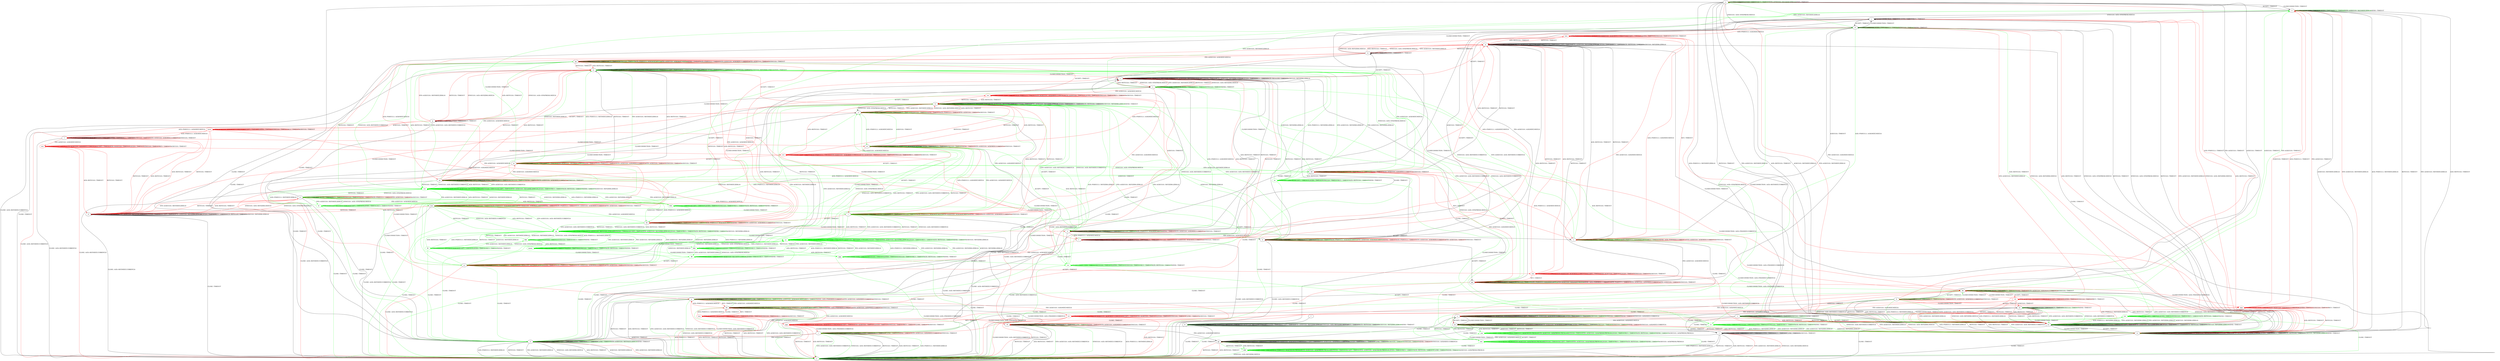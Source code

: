 digraph "" {
	graph ["Incoming time"=0.8911697864532471,
		"Outgoing time"=1.4286434650421143,
		Output="{'States': 76, 'Transitions': 1099, 'Filename': '../results/tcp_rerun/TCP_Linux_Server-TCP_FreeBSD_Server-2.dot'}",
		Reference="{'States': 58, 'Transitions': 685, 'Filename': '../subjects/tcp/TCP_Linux_Server.dot'}",
		Solver=yices,
		Updated="{'States': 56, 'Transitions': 716, 'Filename': '../subjects/tcp/TCP_FreeBSD_Server.dot'}",
		"f-measure"=0.5027247956403269,
		precision=0.47126436781609193,
		recall=0.5386861313868613
	];
	a -> a	[key=0,
		label="ACCEPT / TIMEOUT"];
	a -> a	[key=1,
		label="LISTEN / TIMEOUT"];
	a -> a	[key=2,
		label="RCV / TIMEOUT"];
	a -> a	[key=3,
		color=green,
		label="SYN+ACK(V,V,0) / RST(NEXT,ZERO,0)"];
	a -> a	[key=4,
		color=green,
		label="SEND / TIMEOUT"];
	a -> o	[key=0,
		label="CLOSECONNECTION / TIMEOUT"];
	a -> ii	[key=0,
		label="CLOSE / TIMEOUT"];
	a -> ll	[key=0,
		label="SYN(V,V,0) / ACK+SYN(FRESH,NEXT,0)"];
	a -> uu	[key=0,
		label="ACK+PSH(V,V,1) / RST(NEXT,ZERO,0)"];
	a -> uu	[key=1,
		label="RST(V,V,0) / TIMEOUT"];
	a -> uu	[key=2,
		label="FIN+ACK(V,V,0) / RST(NEXT,ZERO,0)"];
	a -> uu	[key=3,
		label="ACK+RST(V,V,0) / TIMEOUT"];
	a -> uu	[key=4,
		label="ACK(V,V,0) / RST(NEXT,ZERO,0)"];
	a -> uu	[key=5,
		color=red,
		label="SYN+ACK(V,V,0) / RST(NEXT,ZERO,0)"];
	b -> a	[key=0,
		label="FIN+ACK(V,V,0) / TIMEOUT"];
	b -> a	[key=1,
		label="ACK(V,V,0) / TIMEOUT"];
	b -> a	[key=2,
		color=red,
		label="ACK+PSH(V,V,1) / TIMEOUT"];
	b -> b	[key=0,
		label="ACCEPT / TIMEOUT"];
	b -> b	[key=1,
		label="LISTEN / TIMEOUT"];
	b -> b	[key=2,
		label="RCV / TIMEOUT"];
	b -> b	[key=3,
		color=green,
		label="SEND / TIMEOUT"];
	b -> b	[key=4,
		color=red,
		label="SYN+ACK(V,V,0) / ACK(NEXT,CURRENT,0)"];
	b -> b	[key=5,
		color=red,
		label="SYN(V,V,0) / TIMEOUT"];
	b -> i	[key=0,
		label="CLOSE / TIMEOUT"];
	b -> bb	[key=0,
		color=green,
		label="CLOSECONNECTION / TIMEOUT"];
	b -> uu	[key=0,
		label="RST(V,V,0) / TIMEOUT"];
	b -> uu	[key=1,
		label="ACK+RST(V,V,0) / TIMEOUT"];
	b -> uu	[key=2,
		color=green,
		label="ACK+PSH(V,V,1) / RST(NEXT,ZERO,0)"];
	b -> uu	[key=3,
		color=green,
		label="SYN+ACK(V,V,0) / ACK+RST(NEXT,CURRENT,0)"];
	b -> uu	[key=4,
		color=green,
		label="SYN(V,V,0) / ACK+RST(NEXT,CURRENT,0)"];
	qqq	[color=red];
	b -> qqq	[key=0,
		color=red,
		label="CLOSECONNECTION / TIMEOUT"];
	c -> c	[key=0,
		label="CLOSECONNECTION / TIMEOUT"];
	c -> c	[key=1,
		label="ACK+PSH(V,V,1) / RST(ZERO,ZERO,0)"];
	c -> c	[key=2,
		label="SYN+ACK(V,V,0) / RST(ZERO,ZERO,0)"];
	c -> c	[key=3,
		label="RST(V,V,0) / TIMEOUT"];
	c -> c	[key=4,
		label="FIN+ACK(V,V,0) / RST(ZERO,ZERO,0)"];
	c -> c	[key=5,
		label="LISTEN / TIMEOUT"];
	c -> c	[key=6,
		label="RCV / TIMEOUT"];
	c -> c	[key=7,
		label="ACK+RST(V,V,0) / TIMEOUT"];
	c -> c	[key=8,
		label="ACK(V,V,0) / RST(ZERO,ZERO,0)"];
	c -> q	[key=0,
		color=red,
		label="ACCEPT / TIMEOUT"];
	c -> x	[key=0,
		color=red,
		label="SYN(V,V,0) / ACK+SYN(FRESH,NEXT,0)"];
	c -> y	[key=0,
		label="CLOSE / TIMEOUT"];
	d -> d	[key=0,
		label="ACK+PSH(V,V,1) / RST(ZERO,ZERO,0)"];
	d -> d	[key=1,
		label="SYN+ACK(V,V,0) / RST(ZERO,ZERO,0)"];
	d -> d	[key=2,
		label="RST(V,V,0) / TIMEOUT"];
	d -> d	[key=3,
		label="ACCEPT / TIMEOUT"];
	d -> d	[key=4,
		label="FIN+ACK(V,V,0) / RST(ZERO,ZERO,0)"];
	d -> d	[key=5,
		label="LISTEN / TIMEOUT"];
	d -> d	[key=6,
		label="RCV / TIMEOUT"];
	d -> d	[key=7,
		label="ACK+RST(V,V,0) / TIMEOUT"];
	d -> d	[key=8,
		label="ACK(V,V,0) / RST(ZERO,ZERO,0)"];
	d -> h	[key=0,
		color=red,
		label="CLOSECONNECTION / TIMEOUT"];
	d -> y	[key=0,
		label="CLOSE / TIMEOUT"];
	d -> rr	[key=0,
		color=red,
		label="SYN(V,V,0) / ACK+SYN(FRESH,NEXT,0)"];
	e -> e	[key=0,
		label="CLOSECONNECTION / TIMEOUT"];
	e -> e	[key=1,
		label="LISTEN / TIMEOUT"];
	e -> e	[key=2,
		label="RCV / TIMEOUT"];
	e -> e	[key=3,
		color=green,
		label="SYN(V,V,0) / TIMEOUT"];
	e -> e	[key=4,
		color=green,
		label="SEND / TIMEOUT"];
	e -> e	[key=5,
		color=red,
		label="ACK+PSH(V,V,1) / TIMEOUT"];
	e -> e	[key=6,
		color=red,
		label="FIN+ACK(V,V,0) / TIMEOUT"];
	e -> e	[key=7,
		color=red,
		label="ACK(V,V,0) / TIMEOUT"];
	e -> g	[key=0,
		color=red,
		label="ACCEPT / TIMEOUT"];
	e -> h	[key=0,
		label="RST(V,V,0) / TIMEOUT"];
	e -> h	[key=1,
		color=red,
		label="SYN+ACK(V,V,0) / RST(NEXT,ZERO,0)"];
	e -> h	[key=2,
		color=red,
		label="SYN(V,V,0) / ACK+RST(ZERO,NEXT,0)"];
	e -> h	[key=3,
		color=red,
		label="ACK+RST(V,V,0) / TIMEOUT"];
	e -> l	[key=0,
		color=green,
		label="FIN+ACK(V,V,0) / ACK(NEXT,NEXT,0)"];
	e -> x	[key=0,
		color=green,
		label="ACCEPT / TIMEOUT"];
	e -> ii	[key=0,
		label="CLOSE / TIMEOUT"];
	e -> jj	[key=0,
		color=green,
		label="SYN+ACK(V,V,0) / RST(NEXT,ZERO,0)"];
	e -> nn	[key=0,
		color=green,
		label="ACK+PSH(V,V,1) / ACK(NEXT,NEXT,0)"];
	e -> nn	[key=1,
		color=green,
		label="ACK(V,V,0) / TIMEOUT"];
	xx	[color=green];
	e -> xx	[key=0,
		color=green,
		label="ACK+RST(V,V,0) / TIMEOUT"];
	f -> tt	[key=0];
	g -> g	[key=0,
		label="ACCEPT / TIMEOUT"];
	g -> g	[key=1,
		label="LISTEN / TIMEOUT"];
	g -> g	[key=2,
		label="RCV / TIMEOUT"];
	g -> t	[key=0,
		color=red,
		label="ACK+PSH(V,V,1) / ACK(NEXT,NEXT,0)"];
	g -> x	[key=0,
		label="CLOSECONNECTION / TIMEOUT"];
	g -> ii	[key=0,
		label="CLOSE / TIMEOUT"];
	g -> mm	[key=0,
		color=red,
		label="FIN+ACK(V,V,0) / ACK(NEXT,NEXT,0)"];
	g -> ss	[key=0,
		color=red,
		label="SYN+ACK(V,V,0) / RST(NEXT,ZERO,0)"];
	g -> ss	[key=1,
		color=red,
		label="RST(V,V,0) / TIMEOUT"];
	g -> ss	[key=2,
		color=red,
		label="SYN(V,V,0) / ACK+RST(ZERO,NEXT,0)"];
	g -> ss	[key=3,
		color=red,
		label="ACK+RST(V,V,0) / TIMEOUT"];
	www	[color=red];
	g -> www	[key=0,
		color=red,
		label="ACK(V,V,0) / TIMEOUT"];
	h -> e	[key=0,
		label="SYN(V,V,0) / ACK+SYN(FRESH,NEXT,0)"];
	h -> h	[key=0,
		label="CLOSECONNECTION / TIMEOUT"];
	h -> h	[key=1,
		label="ACK+PSH(V,V,1) / RST(ZERO,ZERO,0)"];
	h -> h	[key=2,
		label="SYN+ACK(V,V,0) / RST(ZERO,ZERO,0)"];
	h -> h	[key=3,
		label="RST(V,V,0) / TIMEOUT"];
	h -> h	[key=4,
		label="FIN+ACK(V,V,0) / RST(ZERO,ZERO,0)"];
	h -> h	[key=5,
		label="LISTEN / TIMEOUT"];
	h -> h	[key=6,
		label="RCV / TIMEOUT"];
	h -> h	[key=7,
		label="ACK+RST(V,V,0) / TIMEOUT"];
	h -> h	[key=8,
		label="ACK(V,V,0) / RST(ZERO,ZERO,0)"];
	h -> h	[key=9,
		color=green,
		label="SEND / TIMEOUT"];
	h -> w	[key=0,
		color=green,
		label="ACCEPT / TIMEOUT"];
	h -> y	[key=0,
		label="CLOSE / TIMEOUT"];
	h -> ss	[key=0,
		color=red,
		label="ACCEPT / TIMEOUT"];
	i -> i	[key=0,
		label="CLOSECONNECTION / TIMEOUT"];
	i -> i	[key=1,
		label="ACCEPT / TIMEOUT"];
	i -> i	[key=2,
		label="LISTEN / TIMEOUT"];
	i -> i	[key=3,
		label="RCV / TIMEOUT"];
	i -> i	[key=4,
		label="CLOSE / TIMEOUT"];
	i -> i	[key=5,
		color=green,
		label="SEND / TIMEOUT"];
	i -> i	[key=6,
		color=red,
		label="SYN+ACK(V,V,0) / ACK(NEXT,CURRENT,0)"];
	i -> i	[key=7,
		color=red,
		label="SYN(V,V,0) / TIMEOUT"];
	i -> y	[key=0,
		label="RST(V,V,0) / TIMEOUT"];
	i -> y	[key=1,
		label="ACK+RST(V,V,0) / TIMEOUT"];
	i -> y	[key=2,
		color=green,
		label="ACK+PSH(V,V,1) / RST(NEXT,ZERO,0)"];
	i -> y	[key=3,
		color=green,
		label="SYN+ACK(V,V,0) / ACK+RST(NEXT,CURRENT,0)"];
	i -> y	[key=4,
		color=green,
		label="SYN(V,V,0) / ACK+RST(NEXT,CURRENT,0)"];
	i -> ii	[key=0,
		label="FIN+ACK(V,V,0) / TIMEOUT"];
	i -> ii	[key=1,
		label="ACK(V,V,0) / TIMEOUT"];
	i -> ii	[key=2,
		color=red,
		label="ACK+PSH(V,V,1) / TIMEOUT"];
	j -> j	[key=0,
		label="CLOSECONNECTION / TIMEOUT"];
	j -> j	[key=1,
		label="LISTEN / TIMEOUT"];
	j -> j	[key=2,
		label="RCV / TIMEOUT"];
	j -> k	[key=0,
		label="FIN+ACK(V,V,0) / ACK(NEXT,NEXT,0)"];
	j -> n	[key=0,
		label="ACK(V,V,0) / TIMEOUT"];
	j -> v	[key=0,
		color=red,
		label="ACK+PSH(V,V,1) / ACK(NEXT,NEXT,0)"];
	j -> w	[key=0,
		label="RST(V,V,0) / TIMEOUT"];
	j -> w	[key=1,
		color=red,
		label="SYN+ACK(V,V,0) / RST(NEXT,ZERO,0)"];
	j -> w	[key=2,
		color=red,
		label="SYN(V,V,0) / ACK+RST(ZERO,NEXT,0)"];
	j -> w	[key=3,
		color=red,
		label="ACK+RST(V,V,0) / TIMEOUT"];
	j -> ii	[key=0,
		label="CLOSE / TIMEOUT"];
	j -> ll	[key=0,
		label="ACCEPT / TIMEOUT"];
	k -> c	[key=0,
		label="RST(V,V,0) / TIMEOUT"];
	k -> c	[key=1,
		label="ACK+RST(V,V,0) / TIMEOUT"];
	k -> h	[key=0,
		color=green,
		label="SYN+ACK(V,V,0) / ACK+RST(NEXT,CURRENT,0)"];
	k -> h	[key=1,
		color=green,
		label="SYN(V,V,0) / ACK+RST(NEXT,CURRENT,0)"];
	k -> k	[key=0,
		label="CLOSECONNECTION / TIMEOUT"];
	k -> k	[key=1,
		label="LISTEN / TIMEOUT"];
	k -> k	[key=2,
		label="RCV / TIMEOUT"];
	k -> k	[key=3,
		label="ACK(V,V,0) / TIMEOUT"];
	k -> k	[key=4,
		color=green,
		label="ACK+PSH(V,V,1) / ACK(NEXT,NEXT,0)"];
	k -> k	[key=5,
		color=green,
		label="FIN+ACK(V,V,0) / ACK(NEXT,NEXT,0)"];
	k -> k	[key=6,
		color=green,
		label="SEND / TIMEOUT"];
	k -> k	[key=7,
		color=red,
		label="ACK+PSH(V,V,1) / TIMEOUT"];
	k -> k	[key=8,
		color=red,
		label="SYN+ACK(V,V,0) / ACK(NEXT,CURRENT,0)"];
	k -> k	[key=9,
		color=red,
		label="FIN+ACK(V,V,0) / TIMEOUT"];
	k -> k	[key=10,
		color=red,
		label="SYN(V,V,0) / TIMEOUT"];
	k -> y	[key=0,
		label="CLOSE / ACK+RST(NEXT,CURRENT,0)"];
	k -> gg	[key=0,
		label="ACCEPT / TIMEOUT"];
	l -> h	[key=0,
		color=red,
		label="RST(V,V,0) / TIMEOUT"];
	l -> h	[key=1,
		color=red,
		label="ACK+RST(V,V,0) / TIMEOUT"];
	l -> k	[key=0,
		color=green,
		label="ACCEPT / TIMEOUT"];
	l -> l	[key=0,
		label="CLOSECONNECTION / TIMEOUT"];
	l -> l	[key=1,
		label="LISTEN / TIMEOUT"];
	l -> l	[key=2,
		label="RCV / TIMEOUT"];
	l -> l	[key=3,
		label="ACK(V,V,0) / TIMEOUT"];
	l -> l	[key=4,
		color=green,
		label="ACK+PSH(V,V,1) / ACK(NEXT,NEXT,0)"];
	l -> l	[key=5,
		color=green,
		label="FIN+ACK(V,V,0) / ACK(NEXT,NEXT,0)"];
	l -> l	[key=6,
		color=green,
		label="SEND / TIMEOUT"];
	l -> l	[key=7,
		color=red,
		label="SYN+ACK(V,V,0) / ACK(NEXT,CURRENT,0)"];
	l -> l	[key=8,
		color=red,
		label="SYN(V,V,0) / TIMEOUT"];
	l -> y	[key=0,
		label="CLOSE / ACK+RST(NEXT,CURRENT,0)"];
	l -> kk	[key=0,
		color=red,
		label="ACCEPT / TIMEOUT"];
	l -> nn	[key=0,
		color=red,
		label="ACK+PSH(V,V,1) / ACK(NEXT,NEXT,0)"];
	yy	[color=green];
	l -> yy	[key=0,
		color=green,
		label="SYN+ACK(V,V,0) / ACK+RST(NEXT,CURRENT,0)"];
	l -> yy	[key=1,
		color=green,
		label="RST(V,V,0) / TIMEOUT"];
	l -> yy	[key=2,
		color=green,
		label="SYN(V,V,0) / ACK+RST(NEXT,CURRENT,0)"];
	l -> yy	[key=3,
		color=green,
		label="ACK+RST(V,V,0) / TIMEOUT"];
	sss	[color=red];
	l -> sss	[key=0,
		color=red,
		label="FIN+ACK(V,V,0) / ACK(NEXT,NEXT,0)"];
	m -> m	[key=0,
		label="ACCEPT / TIMEOUT"];
	m -> m	[key=1,
		label="LISTEN / TIMEOUT"];
	m -> m	[key=2,
		label="RCV / TIMEOUT"];
	m -> m	[key=3,
		color=green,
		label="SYN+ACK(V,V,0) / RST(NEXT,ZERO,0)"];
	m -> m	[key=4,
		color=green,
		label="SEND / TIMEOUT"];
	m -> m	[key=5,
		color=red,
		label="ACK+PSH(V,V,1) / TIMEOUT"];
	m -> m	[key=6,
		color=red,
		label="SYN+ACK(V,V,0) / ACK(NEXT,CURRENT,0)"];
	m -> m	[key=7,
		color=red,
		label="FIN+ACK(V,V,0) / TIMEOUT"];
	m -> m	[key=8,
		color=red,
		label="SYN(V,V,0) / TIMEOUT"];
	m -> m	[key=9,
		color=red,
		label="ACK(V,V,0) / TIMEOUT"];
	m -> o	[key=0,
		color=green,
		label="CLOSECONNECTION / TIMEOUT"];
	m -> y	[key=0,
		color=red,
		label="CLOSE / ACK+RST(NEXT,CURRENT,0)"];
	m -> dd	[key=0,
		color=green,
		label="SYN(V,V,0) / ACK+SYN(FRESH,NEXT,0)"];
	m -> ii	[key=0,
		color=green,
		label="CLOSE / TIMEOUT"];
	m -> jj	[key=0,
		color=red,
		label="CLOSECONNECTION / TIMEOUT"];
	m -> ss	[key=0,
		label="RST(V,V,0) / TIMEOUT"];
	m -> ss	[key=1,
		label="ACK+RST(V,V,0) / TIMEOUT"];
	m -> ss	[key=2,
		color=green,
		label="ACK+PSH(V,V,1) / RST(NEXT,ZERO,0)"];
	m -> ss	[key=3,
		color=green,
		label="FIN+ACK(V,V,0) / RST(NEXT,ZERO,0)"];
	m -> ss	[key=4,
		color=green,
		label="ACK(V,V,0) / RST(NEXT,ZERO,0)"];
	n -> c	[key=0,
		label="RST(V,V,0) / TIMEOUT"];
	n -> c	[key=1,
		label="ACK+RST(V,V,0) / TIMEOUT"];
	n -> h	[key=0,
		color=green,
		label="SYN+ACK(V,V,0) / ACK+RST(NEXT,CURRENT,0)"];
	n -> h	[key=1,
		color=green,
		label="SYN(V,V,0) / ACK+RST(NEXT,CURRENT,0)"];
	n -> k	[key=0,
		label="FIN+ACK(V,V,0) / ACK(NEXT,NEXT,0)"];
	n -> n	[key=0,
		label="CLOSECONNECTION / TIMEOUT"];
	n -> n	[key=1,
		label="LISTEN / TIMEOUT"];
	n -> n	[key=2,
		label="RCV / TIMEOUT"];
	n -> n	[key=3,
		label="ACK(V,V,0) / TIMEOUT"];
	n -> n	[key=4,
		color=green,
		label="ACK+PSH(V,V,1) / ACK(NEXT,NEXT,0)"];
	n -> n	[key=5,
		color=green,
		label="SEND / TIMEOUT"];
	n -> n	[key=6,
		color=red,
		label="SYN+ACK(V,V,0) / ACK(NEXT,CURRENT,0)"];
	n -> n	[key=7,
		color=red,
		label="SYN(V,V,0) / TIMEOUT"];
	n -> s	[key=0,
		label="ACCEPT / TIMEOUT"];
	n -> v	[key=0,
		color=red,
		label="ACK+PSH(V,V,1) / ACK(NEXT,NEXT,0)"];
	n -> y	[key=0,
		label="CLOSE / ACK+RST(NEXT,CURRENT,0)"];
	o -> a	[key=0,
		label="ACCEPT / TIMEOUT"];
	o -> j	[key=0,
		label="SYN(V,V,0) / ACK+SYN(FRESH,NEXT,0)"];
	o -> o	[key=0,
		label="CLOSECONNECTION / TIMEOUT"];
	o -> o	[key=1,
		label="LISTEN / TIMEOUT"];
	o -> o	[key=2,
		label="RCV / TIMEOUT"];
	o -> o	[key=3,
		color=green,
		label="SYN+ACK(V,V,0) / RST(NEXT,ZERO,0)"];
	o -> o	[key=4,
		color=green,
		label="SEND / TIMEOUT"];
	o -> w	[key=0,
		label="ACK+PSH(V,V,1) / RST(NEXT,ZERO,0)"];
	o -> w	[key=1,
		label="RST(V,V,0) / TIMEOUT"];
	o -> w	[key=2,
		label="FIN+ACK(V,V,0) / RST(NEXT,ZERO,0)"];
	o -> w	[key=3,
		label="ACK+RST(V,V,0) / TIMEOUT"];
	o -> w	[key=4,
		label="ACK(V,V,0) / RST(NEXT,ZERO,0)"];
	o -> w	[key=5,
		color=red,
		label="SYN+ACK(V,V,0) / RST(NEXT,ZERO,0)"];
	o -> ii	[key=0,
		label="CLOSE / TIMEOUT"];
	p -> i	[key=0,
		color=green,
		label="CLOSECONNECTION / ACK+FIN(NEXT,CURRENT,0)"];
	p -> p	[key=0,
		label="ACK+PSH(V,V,1) / ACK(NEXT,NEXT,0)"];
	p -> p	[key=1,
		label="ACCEPT / TIMEOUT"];
	p -> p	[key=2,
		label="LISTEN / TIMEOUT"];
	p -> p	[key=3,
		label="CLOSE / TIMEOUT"];
	p -> p	[key=4,
		label="ACK(V,V,0) / TIMEOUT"];
	p -> p	[key=5,
		color=green,
		label="FIN+ACK(V,V,0) / ACK(NEXT,NEXT,0)"];
	p -> p	[key=6,
		color=green,
		label="RCV / TIMEOUT"];
	p -> p	[key=7,
		color=green,
		label="SEND / ACK+PSH(NEXT,CURRENT,1)"];
	p -> p	[key=8,
		color=red,
		label="SYN+ACK(V,V,0) / ACK(NEXT,CURRENT,0)"];
	p -> p	[key=9,
		color=red,
		label="SYN(V,V,0) / TIMEOUT"];
	p -> y	[key=0,
		label="RST(V,V,0) / TIMEOUT"];
	p -> y	[key=1,
		label="ACK+RST(V,V,0) / TIMEOUT"];
	p -> y	[key=2,
		color=green,
		label="SYN+ACK(V,V,0) / ACK+RST(NEXT,CURRENT,0)"];
	p -> y	[key=3,
		color=green,
		label="SYN(V,V,0) / ACK+RST(NEXT,CURRENT,0)"];
	p -> y	[key=4,
		color=red,
		label="CLOSECONNECTION / ACK+RST(NEXT,CURRENT,0)"];
	p -> hh	[key=0,
		color=red,
		label="RCV / TIMEOUT"];
	rrr	[color=red];
	p -> rrr	[key=0,
		color=red,
		label="FIN+ACK(V,V,0) / ACK(NEXT,NEXT,0)"];
	q -> q	[key=0,
		label="ACK+PSH(V,V,1) / RST(ZERO,ZERO,0)"];
	q -> q	[key=1,
		label="SYN+ACK(V,V,0) / RST(ZERO,ZERO,0)"];
	q -> q	[key=2,
		label="RST(V,V,0) / TIMEOUT"];
	q -> q	[key=3,
		label="ACCEPT / TIMEOUT"];
	q -> q	[key=4,
		label="FIN+ACK(V,V,0) / RST(ZERO,ZERO,0)"];
	q -> q	[key=5,
		label="LISTEN / TIMEOUT"];
	q -> q	[key=6,
		label="RCV / TIMEOUT"];
	q -> q	[key=7,
		label="ACK+RST(V,V,0) / TIMEOUT"];
	q -> q	[key=8,
		label="ACK(V,V,0) / RST(ZERO,ZERO,0)"];
	q -> w	[key=0,
		label="CLOSECONNECTION / TIMEOUT"];
	q -> y	[key=0,
		label="CLOSE / TIMEOUT"];
	q -> cc	[key=0,
		color=red,
		label="SYN(V,V,0) / ACK+SYN(FRESH,NEXT,0)"];
	r -> r	[key=0,
		label="CLOSECONNECTION / TIMEOUT"];
	r -> r	[key=1,
		label="ACCEPT / TIMEOUT"];
	r -> r	[key=2,
		label="LISTEN / TIMEOUT"];
	r -> r	[key=3,
		label="RCV / TIMEOUT"];
	r -> r	[key=4,
		label="CLOSE / TIMEOUT"];
	r -> r	[key=5,
		label="ACK(V,V,0) / TIMEOUT"];
	r -> y	[key=0,
		label="ACK+PSH(V,V,1) / RST(NEXT,ZERO,0)"];
	r -> y	[key=1,
		label="RST(V,V,0) / TIMEOUT"];
	r -> y	[key=2,
		label="ACK+RST(V,V,0) / TIMEOUT"];
	r -> y	[key=3,
		color=red,
		label="SYN+ACK(V,V,0) / RST(NEXT,ZERO,0)"];
	r -> y	[key=4,
		color=red,
		label="SYN(V,V,0) / ACK+RST(ZERO,NEXT,0)"];
	r -> pp	[key=0,
		label="FIN+ACK(V,V,0) / ACK(NEXT,NEXT,0)"];
	s -> q	[key=0,
		label="RST(V,V,0) / TIMEOUT"];
	s -> q	[key=1,
		label="ACK+RST(V,V,0) / TIMEOUT"];
	s -> s	[key=0,
		label="ACCEPT / TIMEOUT"];
	s -> s	[key=1,
		label="LISTEN / TIMEOUT"];
	s -> s	[key=2,
		label="ACK(V,V,0) / TIMEOUT"];
	s -> s	[key=3,
		color=green,
		label="ACK+PSH(V,V,1) / ACK(NEXT,NEXT,0)"];
	s -> s	[key=4,
		color=green,
		label="RCV / TIMEOUT"];
	s -> s	[key=5,
		color=green,
		label="SEND / ACK+PSH(NEXT,CURRENT,1)"];
	s -> s	[key=6,
		color=red,
		label="SYN+ACK(V,V,0) / ACK(NEXT,CURRENT,0)"];
	s -> s	[key=7,
		color=red,
		label="SYN(V,V,0) / TIMEOUT"];
	s -> z	[key=0,
		color=green,
		label="CLOSECONNECTION / ACK+FIN(NEXT,CURRENT,0)"];
	s -> bb	[key=0,
		color=red,
		label="CLOSECONNECTION / ACK+FIN(NEXT,CURRENT,0)"];
	s -> dd	[key=0,
		color=red,
		label="RCV / TIMEOUT"];
	s -> gg	[key=0,
		label="FIN+ACK(V,V,0) / ACK(NEXT,NEXT,0)"];
	s -> hh	[key=0,
		label="CLOSE / TIMEOUT"];
	s -> ss	[key=0,
		color=green,
		label="SYN+ACK(V,V,0) / ACK+RST(NEXT,CURRENT,0)"];
	s -> ss	[key=1,
		color=green,
		label="SYN(V,V,0) / ACK+RST(NEXT,CURRENT,0)"];
	nnn	[color=red];
	s -> nnn	[key=0,
		color=red,
		label="ACK+PSH(V,V,1) / ACK(NEXT,NEXT,0)"];
	t -> d	[key=0,
		color=red,
		label="RST(V,V,0) / TIMEOUT"];
	t -> d	[key=1,
		color=red,
		label="ACK+RST(V,V,0) / TIMEOUT"];
	t -> t	[key=0,
		label="ACK+PSH(V,V,1) / ACK(NEXT,NEXT,0)"];
	t -> t	[key=1,
		label="ACCEPT / TIMEOUT"];
	t -> t	[key=2,
		label="LISTEN / TIMEOUT"];
	t -> t	[key=3,
		label="RCV / TIMEOUT"];
	t -> t	[key=4,
		label="ACK(V,V,0) / TIMEOUT"];
	t -> t	[key=5,
		color=red,
		label="SYN+ACK(V,V,0) / ACK(NEXT,CURRENT,0)"];
	t -> t	[key=6,
		color=red,
		label="SYN(V,V,0) / TIMEOUT"];
	t -> y	[key=0,
		label="CLOSE / ACK+RST(NEXT,CURRENT,0)"];
	t -> nn	[key=0,
		color=red,
		label="CLOSECONNECTION / TIMEOUT"];
	xxx	[color=red];
	t -> xxx	[key=0,
		color=red,
		label="FIN+ACK(V,V,0) / ACK(NEXT,NEXT,0)"];
	u -> u	[key=0,
		label="ACK+PSH(V,V,1) / ACK(NEXT,CURRENT,0)"];
	u -> u	[key=1,
		label="SYN+ACK(V,V,0) / ACK(NEXT,CURRENT,0)"];
	u -> u	[key=2,
		label="ACCEPT / TIMEOUT"];
	u -> u	[key=3,
		label="FIN+ACK(V,V,0) / ACK(NEXT,CURRENT,0)"];
	u -> u	[key=4,
		label="LISTEN / TIMEOUT"];
	u -> u	[key=5,
		label="RCV / TIMEOUT"];
	u -> u	[key=6,
		label="ACK(V,V,0) / TIMEOUT"];
	u -> u	[key=7,
		color=green,
		label="SYN(V,V,0) / TIMEOUT"];
	u -> u	[key=8,
		color=green,
		label="SEND / TIMEOUT"];
	u -> u	[key=9,
		color=red,
		label="SYN(V,V,0) / ACK(NEXT,CURRENT,0)"];
	u -> ee	[key=0,
		label="CLOSECONNECTION / TIMEOUT"];
	u -> pp	[key=0,
		label="CLOSE / TIMEOUT"];
	u -> uu	[key=0,
		color=red,
		label="RST(V,V,0) / TIMEOUT"];
	u -> uu	[key=1,
		color=red,
		label="ACK+RST(V,V,0) / TIMEOUT"];
	eee	[color=green];
	u -> eee	[key=0,
		color=green,
		label="RST(V,V,0) / TIMEOUT"];
	u -> eee	[key=1,
		color=green,
		label="ACK+RST(V,V,0) / TIMEOUT"];
	v -> c	[key=0,
		color=red,
		label="RST(V,V,0) / TIMEOUT"];
	v -> c	[key=1,
		color=red,
		label="ACK+RST(V,V,0) / TIMEOUT"];
	v -> v	[key=0,
		label="CLOSECONNECTION / TIMEOUT"];
	v -> v	[key=1,
		label="ACK+PSH(V,V,1) / ACK(NEXT,NEXT,0)"];
	v -> v	[key=2,
		label="LISTEN / TIMEOUT"];
	v -> v	[key=3,
		label="RCV / TIMEOUT"];
	v -> v	[key=4,
		label="ACK(V,V,0) / TIMEOUT"];
	v -> v	[key=5,
		color=red,
		label="SYN+ACK(V,V,0) / ACK(NEXT,CURRENT,0)"];
	v -> v	[key=6,
		color=red,
		label="SYN(V,V,0) / TIMEOUT"];
	v -> y	[key=0,
		label="CLOSE / ACK+RST(NEXT,CURRENT,0)"];
	v -> jj	[key=0,
		color=red,
		label="FIN+ACK(V,V,0) / ACK(NEXT,NEXT,0)"];
	v -> nnn	[key=0,
		color=red,
		label="ACCEPT / TIMEOUT"];
	w -> j	[key=0,
		label="SYN(V,V,0) / ACK+SYN(FRESH,NEXT,0)"];
	w -> w	[key=0,
		label="CLOSECONNECTION / TIMEOUT"];
	w -> w	[key=1,
		label="ACK+PSH(V,V,1) / RST(ZERO,ZERO,0)"];
	w -> w	[key=2,
		label="SYN+ACK(V,V,0) / RST(ZERO,ZERO,0)"];
	w -> w	[key=3,
		label="RST(V,V,0) / TIMEOUT"];
	w -> w	[key=4,
		label="FIN+ACK(V,V,0) / RST(ZERO,ZERO,0)"];
	w -> w	[key=5,
		label="LISTEN / TIMEOUT"];
	w -> w	[key=6,
		label="RCV / TIMEOUT"];
	w -> w	[key=7,
		label="ACK+RST(V,V,0) / TIMEOUT"];
	w -> w	[key=8,
		label="ACK(V,V,0) / RST(ZERO,ZERO,0)"];
	w -> w	[key=9,
		color=green,
		label="SEND / TIMEOUT"];
	w -> y	[key=0,
		label="CLOSE / TIMEOUT"];
	w -> uu	[key=0,
		label="ACCEPT / TIMEOUT"];
	x -> c	[key=0,
		color=red,
		label="SYN+ACK(V,V,0) / RST(NEXT,ZERO,0)"];
	x -> c	[key=1,
		color=red,
		label="RST(V,V,0) / TIMEOUT"];
	x -> c	[key=2,
		color=red,
		label="SYN(V,V,0) / ACK+RST(ZERO,NEXT,0)"];
	x -> c	[key=3,
		color=red,
		label="ACK+RST(V,V,0) / TIMEOUT"];
	x -> l	[key=0,
		color=red,
		label="ACK(V,V,0) / TIMEOUT"];
	x -> n	[key=0,
		color=green,
		label="ACK+PSH(V,V,1) / ACK(NEXT,NEXT,0)"];
	x -> o	[key=0,
		color=green,
		label="SYN+ACK(V,V,0) / RST(NEXT,ZERO,0)"];
	x -> x	[key=0,
		label="CLOSECONNECTION / TIMEOUT"];
	x -> x	[key=1,
		label="LISTEN / TIMEOUT"];
	x -> x	[key=2,
		label="RCV / TIMEOUT"];
	x -> x	[key=3,
		color=green,
		label="SYN(V,V,0) / TIMEOUT"];
	x -> x	[key=4,
		color=green,
		label="SEND / TIMEOUT"];
	x -> cc	[key=0,
		label="ACCEPT / TIMEOUT"];
	x -> ii	[key=0,
		label="CLOSE / TIMEOUT"];
	x -> nn	[key=0,
		color=red,
		label="ACK+PSH(V,V,1) / ACK(NEXT,NEXT,0)"];
	vv	[color=green];
	x -> vv	[key=0,
		color=green,
		label="ACK+RST(V,V,0) / TIMEOUT"];
	x -> sss	[key=0,
		color=red,
		label="FIN+ACK(V,V,0) / ACK(NEXT,NEXT,0)"];
	y -> y	[key=0,
		label="CLOSECONNECTION / TIMEOUT"];
	y -> y	[key=1,
		label="ACK+PSH(V,V,1) / RST(ZERO,ZERO,0)"];
	y -> y	[key=2,
		label="SYN+ACK(V,V,0) / RST(ZERO,ZERO,0)"];
	y -> y	[key=3,
		label="RST(V,V,0) / TIMEOUT"];
	y -> y	[key=4,
		label="ACCEPT / TIMEOUT"];
	y -> y	[key=5,
		label="FIN+ACK(V,V,0) / RST(ZERO,ZERO,0)"];
	y -> y	[key=6,
		label="LISTEN / TIMEOUT"];
	y -> y	[key=7,
		label="SYN(V,V,0) / ACK+RST(ZERO,NEXT,0)"];
	y -> y	[key=8,
		label="RCV / TIMEOUT"];
	y -> y	[key=9,
		label="ACK+RST(V,V,0) / TIMEOUT"];
	y -> y	[key=10,
		label="CLOSE / TIMEOUT"];
	y -> y	[key=11,
		label="ACK(V,V,0) / RST(ZERO,ZERO,0)"];
	y -> y	[key=12,
		color=green,
		label="SEND / TIMEOUT"];
	z -> r	[key=0,
		label="CLOSE / TIMEOUT"];
	z -> w	[key=0,
		label="ACK+PSH(V,V,1) / RST(NEXT,ZERO,0)"];
	z -> w	[key=1,
		label="RST(V,V,0) / TIMEOUT"];
	z -> w	[key=2,
		label="ACK+RST(V,V,0) / TIMEOUT"];
	z -> w	[key=3,
		color=green,
		label="SYN+ACK(V,V,0) / ACK+RST(NEXT,CURRENT,0)"];
	z -> w	[key=4,
		color=green,
		label="SYN(V,V,0) / ACK+RST(NEXT,CURRENT,0)"];
	z -> w	[key=5,
		color=red,
		label="SYN+ACK(V,V,0) / RST(NEXT,ZERO,0)"];
	z -> w	[key=6,
		color=red,
		label="SYN(V,V,0) / ACK+RST(ZERO,NEXT,0)"];
	z -> z	[key=0,
		label="CLOSECONNECTION / TIMEOUT"];
	z -> z	[key=1,
		label="LISTEN / TIMEOUT"];
	z -> z	[key=2,
		label="RCV / TIMEOUT"];
	z -> z	[key=3,
		label="ACK(V,V,0) / TIMEOUT"];
	z -> z	[key=4,
		color=green,
		label="SEND / TIMEOUT"];
	z -> aa	[key=0,
		label="ACCEPT / TIMEOUT"];
	z -> ee	[key=0,
		label="FIN+ACK(V,V,0) / ACK(NEXT,NEXT,0)"];
	aa -> r	[key=0,
		label="CLOSE / TIMEOUT"];
	aa -> u	[key=0,
		label="FIN+ACK(V,V,0) / ACK(NEXT,NEXT,0)"];
	aa -> z	[key=0,
		label="CLOSECONNECTION / TIMEOUT"];
	aa -> aa	[key=0,
		label="ACCEPT / TIMEOUT"];
	aa -> aa	[key=1,
		label="LISTEN / TIMEOUT"];
	aa -> aa	[key=2,
		label="RCV / TIMEOUT"];
	aa -> aa	[key=3,
		label="ACK(V,V,0) / TIMEOUT"];
	aa -> aa	[key=4,
		color=green,
		label="SEND / TIMEOUT"];
	aa -> uu	[key=0,
		label="ACK+PSH(V,V,1) / RST(NEXT,ZERO,0)"];
	aa -> uu	[key=1,
		label="RST(V,V,0) / TIMEOUT"];
	aa -> uu	[key=2,
		label="ACK+RST(V,V,0) / TIMEOUT"];
	aa -> uu	[key=3,
		color=green,
		label="SYN+ACK(V,V,0) / ACK+RST(NEXT,CURRENT,0)"];
	aa -> uu	[key=4,
		color=green,
		label="SYN(V,V,0) / ACK+RST(NEXT,CURRENT,0)"];
	aa -> uu	[key=5,
		color=red,
		label="SYN+ACK(V,V,0) / RST(NEXT,ZERO,0)"];
	aa -> uu	[key=6,
		color=red,
		label="SYN(V,V,0) / ACK+RST(ZERO,NEXT,0)"];
	bb -> b	[key=0,
		color=green,
		label="ACCEPT / TIMEOUT"];
	bb -> i	[key=0,
		color=green,
		label="CLOSE / TIMEOUT"];
	bb -> o	[key=0,
		color=green,
		label="FIN+ACK(V,V,0) / TIMEOUT"];
	bb -> o	[key=1,
		color=green,
		label="ACK(V,V,0) / TIMEOUT"];
	bb -> w	[key=0,
		label="ACK+PSH(V,V,1) / RST(NEXT,ZERO,0)"];
	bb -> w	[key=1,
		label="RST(V,V,0) / TIMEOUT"];
	bb -> w	[key=2,
		label="ACK+RST(V,V,0) / TIMEOUT"];
	bb -> w	[key=3,
		color=green,
		label="SYN+ACK(V,V,0) / ACK+RST(NEXT,CURRENT,0)"];
	bb -> w	[key=4,
		color=green,
		label="SYN(V,V,0) / ACK+RST(NEXT,CURRENT,0)"];
	bb -> z	[key=0,
		color=red,
		label="ACK(V,V,0) / TIMEOUT"];
	bb -> bb	[key=0,
		label="CLOSECONNECTION / TIMEOUT"];
	bb -> bb	[key=1,
		label="LISTEN / TIMEOUT"];
	bb -> bb	[key=2,
		label="RCV / TIMEOUT"];
	bb -> bb	[key=3,
		color=green,
		label="SEND / TIMEOUT"];
	bb -> bb	[key=4,
		color=red,
		label="SYN+ACK(V,V,0) / ACK(NEXT,CURRENT,0)"];
	bb -> bb	[key=5,
		color=red,
		label="SYN(V,V,0) / TIMEOUT"];
	bb -> ee	[key=0,
		color=red,
		label="FIN+ACK(V,V,0) / ACK(NEXT,NEXT,0)"];
	bb -> ff	[key=0,
		color=red,
		label="CLOSE / TIMEOUT"];
	ttt	[color=red];
	bb -> ttt	[key=0,
		color=red,
		label="ACCEPT / TIMEOUT"];
	cc -> j	[key=0,
		label="CLOSECONNECTION / TIMEOUT"];
	cc -> q	[key=0,
		color=red,
		label="SYN+ACK(V,V,0) / RST(NEXT,ZERO,0)"];
	cc -> q	[key=1,
		color=red,
		label="RST(V,V,0) / TIMEOUT"];
	cc -> q	[key=2,
		color=red,
		label="SYN(V,V,0) / ACK+RST(ZERO,NEXT,0)"];
	cc -> q	[key=3,
		color=red,
		label="ACK+RST(V,V,0) / TIMEOUT"];
	cc -> cc	[key=0,
		label="ACCEPT / TIMEOUT"];
	cc -> cc	[key=1,
		label="LISTEN / TIMEOUT"];
	cc -> cc	[key=2,
		label="RCV / TIMEOUT"];
	cc -> ii	[key=0,
		label="CLOSE / TIMEOUT"];
	cc -> kk	[key=0,
		color=red,
		label="ACK(V,V,0) / TIMEOUT"];
	cc -> oo	[key=0,
		color=red,
		label="ACK+PSH(V,V,1) / ACK(NEXT,NEXT,0)"];
	cc -> qq	[key=0,
		color=red,
		label="FIN+ACK(V,V,0) / ACK(NEXT,NEXT,0)"];
	dd -> m	[key=0,
		color=green,
		label="SYN+ACK(V,V,0) / RST(NEXT,ZERO,0)"];
	dd -> q	[key=0,
		label="RST(V,V,0) / TIMEOUT"];
	dd -> q	[key=1,
		color=red,
		label="ACK+RST(V,V,0) / TIMEOUT"];
	dd -> s	[key=0,
		color=red,
		label="ACK+PSH(V,V,1) / ACK(NEXT,NEXT,0)"];
	dd -> x	[key=0,
		color=green,
		label="CLOSECONNECTION / TIMEOUT"];
	dd -> bb	[key=0,
		color=red,
		label="CLOSECONNECTION / ACK+FIN(NEXT,CURRENT,0)"];
	dd -> dd	[key=0,
		label="ACCEPT / TIMEOUT"];
	dd -> dd	[key=1,
		label="LISTEN / TIMEOUT"];
	dd -> dd	[key=2,
		label="SYN(V,V,0) / TIMEOUT"];
	dd -> dd	[key=3,
		label="RCV / TIMEOUT"];
	dd -> dd	[key=4,
		color=green,
		label="SEND / TIMEOUT"];
	dd -> dd	[key=5,
		color=red,
		label="SYN+ACK(V,V,0) / ACK(NEXT,CURRENT,0)"];
	dd -> dd	[key=6,
		color=red,
		label="ACK(V,V,0) / TIMEOUT"];
	dd -> gg	[key=0,
		color=red,
		label="FIN+ACK(V,V,0) / ACK(NEXT,NEXT,0)"];
	dd -> hh	[key=0,
		color=red,
		label="CLOSE / TIMEOUT"];
	dd -> ii	[key=0,
		color=green,
		label="CLOSE / TIMEOUT"];
	dd -> oo	[key=0,
		color=green,
		label="ACK+PSH(V,V,1) / ACK(NEXT,NEXT,0)"];
	dd -> oo	[key=1,
		color=green,
		label="ACK(V,V,0) / TIMEOUT"];
	dd -> qq	[key=0,
		color=green,
		label="FIN+ACK(V,V,0) / ACK(NEXT,NEXT,0)"];
	zz	[color=green];
	dd -> zz	[key=0,
		color=green,
		label="ACK+RST(V,V,0) / TIMEOUT"];
	ee -> u	[key=0,
		label="ACCEPT / TIMEOUT"];
	ee -> w	[key=0,
		color=red,
		label="RST(V,V,0) / TIMEOUT"];
	ee -> w	[key=1,
		color=red,
		label="ACK+RST(V,V,0) / TIMEOUT"];
	ee -> ee	[key=0,
		label="CLOSECONNECTION / TIMEOUT"];
	ee -> ee	[key=1,
		label="ACK+PSH(V,V,1) / ACK(NEXT,CURRENT,0)"];
	ee -> ee	[key=2,
		label="SYN+ACK(V,V,0) / ACK(NEXT,CURRENT,0)"];
	ee -> ee	[key=3,
		label="FIN+ACK(V,V,0) / ACK(NEXT,CURRENT,0)"];
	ee -> ee	[key=4,
		label="LISTEN / TIMEOUT"];
	ee -> ee	[key=5,
		label="RCV / TIMEOUT"];
	ee -> ee	[key=6,
		label="ACK(V,V,0) / TIMEOUT"];
	ee -> ee	[key=7,
		color=green,
		label="SYN(V,V,0) / TIMEOUT"];
	ee -> ee	[key=8,
		color=green,
		label="SEND / TIMEOUT"];
	ee -> ee	[key=9,
		color=red,
		label="SYN(V,V,0) / ACK(NEXT,CURRENT,0)"];
	ee -> pp	[key=0,
		label="CLOSE / TIMEOUT"];
	aaa	[color=green];
	ee -> aaa	[key=0,
		color=green,
		label="RST(V,V,0) / TIMEOUT"];
	ee -> aaa	[key=1,
		color=green,
		label="ACK+RST(V,V,0) / TIMEOUT"];
	ff -> r	[key=0,
		label="ACK(V,V,0) / TIMEOUT"];
	ff -> y	[key=0,
		label="ACK+PSH(V,V,1) / RST(NEXT,ZERO,0)"];
	ff -> y	[key=1,
		label="RST(V,V,0) / TIMEOUT"];
	ff -> y	[key=2,
		label="ACK+RST(V,V,0) / TIMEOUT"];
	ff -> y	[key=3,
		color=green,
		label="SYN+ACK(V,V,0) / ACK+RST(NEXT,CURRENT,0)"];
	ff -> y	[key=4,
		color=green,
		label="SYN(V,V,0) / ACK+RST(NEXT,CURRENT,0)"];
	ff -> ff	[key=0,
		label="CLOSECONNECTION / TIMEOUT"];
	ff -> ff	[key=1,
		label="ACCEPT / TIMEOUT"];
	ff -> ff	[key=2,
		label="LISTEN / TIMEOUT"];
	ff -> ff	[key=3,
		label="RCV / TIMEOUT"];
	ff -> ff	[key=4,
		label="CLOSE / TIMEOUT"];
	ff -> ff	[key=5,
		color=green,
		label="SEND / TIMEOUT"];
	ff -> ff	[key=6,
		color=red,
		label="SYN+ACK(V,V,0) / ACK(NEXT,CURRENT,0)"];
	ff -> ff	[key=7,
		color=red,
		label="SYN(V,V,0) / TIMEOUT"];
	ff -> pp	[key=0,
		label="FIN+ACK(V,V,0) / ACK(NEXT,NEXT,0)"];
	gg -> p	[key=0,
		color=green,
		label="CLOSE / TIMEOUT"];
	gg -> q	[key=0,
		label="RST(V,V,0) / TIMEOUT"];
	gg -> q	[key=1,
		label="ACK+RST(V,V,0) / TIMEOUT"];
	gg -> bb	[key=0,
		color=green,
		label="CLOSECONNECTION / ACK+FIN(NEXT,CURRENT,0)"];
	gg -> gg	[key=0,
		label="ACCEPT / TIMEOUT"];
	gg -> gg	[key=1,
		label="LISTEN / TIMEOUT"];
	gg -> gg	[key=2,
		label="RCV / TIMEOUT"];
	gg -> gg	[key=3,
		label="ACK(V,V,0) / TIMEOUT"];
	gg -> gg	[key=4,
		color=green,
		label="ACK+PSH(V,V,1) / ACK(NEXT,NEXT,0)"];
	gg -> gg	[key=5,
		color=green,
		label="FIN+ACK(V,V,0) / ACK(NEXT,NEXT,0)"];
	gg -> gg	[key=6,
		color=green,
		label="SEND / ACK+PSH(NEXT,CURRENT,1)"];
	gg -> gg	[key=7,
		color=red,
		label="ACK+PSH(V,V,1) / TIMEOUT"];
	gg -> gg	[key=8,
		color=red,
		label="SYN+ACK(V,V,0) / ACK(NEXT,CURRENT,0)"];
	gg -> gg	[key=9,
		color=red,
		label="FIN+ACK(V,V,0) / TIMEOUT"];
	gg -> gg	[key=10,
		color=red,
		label="SYN(V,V,0) / TIMEOUT"];
	gg -> ss	[key=0,
		color=green,
		label="SYN+ACK(V,V,0) / ACK+RST(NEXT,CURRENT,0)"];
	gg -> ss	[key=1,
		color=green,
		label="SYN(V,V,0) / ACK+RST(NEXT,CURRENT,0)"];
	ppp	[color=red];
	gg -> ppp	[key=0,
		color=red,
		label="CLOSE / TIMEOUT"];
	gg -> qqq	[key=0,
		color=red,
		label="CLOSECONNECTION / ACK+FIN(NEXT,CURRENT,0)"];
	hh -> p	[key=0,
		color=green,
		label="FIN+ACK(V,V,0) / ACK(NEXT,NEXT,0)"];
	hh -> p	[key=1,
		color=red,
		label="ACK+PSH(V,V,1) / ACK(NEXT,NEXT,0)"];
	hh -> y	[key=0,
		label="RST(V,V,0) / TIMEOUT"];
	hh -> y	[key=1,
		label="ACK+RST(V,V,0) / TIMEOUT"];
	hh -> y	[key=2,
		color=green,
		label="SYN+ACK(V,V,0) / ACK+RST(NEXT,CURRENT,0)"];
	hh -> y	[key=3,
		color=green,
		label="SYN(V,V,0) / ACK+RST(NEXT,CURRENT,0)"];
	hh -> ff	[key=0,
		label="CLOSECONNECTION / ACK+FIN(NEXT,CURRENT,0)"];
	hh -> hh	[key=0,
		label="ACCEPT / TIMEOUT"];
	hh -> hh	[key=1,
		label="LISTEN / TIMEOUT"];
	hh -> hh	[key=2,
		label="CLOSE / TIMEOUT"];
	hh -> hh	[key=3,
		label="ACK(V,V,0) / TIMEOUT"];
	hh -> hh	[key=4,
		color=green,
		label="ACK+PSH(V,V,1) / ACK(NEXT,NEXT,0)"];
	hh -> hh	[key=5,
		color=green,
		label="RCV / TIMEOUT"];
	hh -> hh	[key=6,
		color=green,
		label="SEND / ACK+PSH(NEXT,CURRENT,1)"];
	hh -> hh	[key=7,
		color=red,
		label="SYN+ACK(V,V,0) / ACK(NEXT,CURRENT,0)"];
	hh -> hh	[key=8,
		color=red,
		label="SYN(V,V,0) / TIMEOUT"];
	hh -> ppp	[key=0,
		color=red,
		label="FIN+ACK(V,V,0) / ACK(NEXT,NEXT,0)"];
	uuu	[color=red];
	hh -> uuu	[key=0,
		color=red,
		label="RCV / TIMEOUT"];
	ii -> y	[key=0,
		label="ACK+PSH(V,V,1) / RST(NEXT,ZERO,0)"];
	ii -> y	[key=1,
		label="RST(V,V,0) / TIMEOUT"];
	ii -> y	[key=2,
		label="FIN+ACK(V,V,0) / RST(NEXT,ZERO,0)"];
	ii -> y	[key=3,
		label="SYN(V,V,0) / ACK+RST(ZERO,NEXT,0)"];
	ii -> y	[key=4,
		label="ACK+RST(V,V,0) / TIMEOUT"];
	ii -> y	[key=5,
		label="ACK(V,V,0) / RST(NEXT,ZERO,0)"];
	ii -> y	[key=6,
		color=red,
		label="SYN+ACK(V,V,0) / RST(NEXT,ZERO,0)"];
	ii -> ii	[key=0,
		label="CLOSECONNECTION / TIMEOUT"];
	ii -> ii	[key=1,
		label="ACCEPT / TIMEOUT"];
	ii -> ii	[key=2,
		label="LISTEN / TIMEOUT"];
	ii -> ii	[key=3,
		label="RCV / TIMEOUT"];
	ii -> ii	[key=4,
		label="CLOSE / TIMEOUT"];
	ii -> ii	[key=5,
		color=green,
		label="SYN+ACK(V,V,0) / RST(NEXT,ZERO,0)"];
	ii -> ii	[key=6,
		color=green,
		label="SEND / TIMEOUT"];
	jj -> c	[key=0,
		label="RST(V,V,0) / TIMEOUT"];
	jj -> c	[key=1,
		label="ACK+RST(V,V,0) / TIMEOUT"];
	jj -> e	[key=0,
		color=green,
		label="SYN(V,V,0) / ACK+SYN(FRESH,NEXT,0)"];
	jj -> h	[key=0,
		color=green,
		label="ACK+PSH(V,V,1) / RST(NEXT,ZERO,0)"];
	jj -> h	[key=1,
		color=green,
		label="FIN+ACK(V,V,0) / RST(NEXT,ZERO,0)"];
	jj -> h	[key=2,
		color=green,
		label="ACK(V,V,0) / RST(NEXT,ZERO,0)"];
	jj -> o	[key=0,
		color=green,
		label="ACCEPT / TIMEOUT"];
	jj -> y	[key=0,
		color=red,
		label="CLOSE / ACK+RST(NEXT,CURRENT,0)"];
	jj -> ii	[key=0,
		color=green,
		label="CLOSE / TIMEOUT"];
	jj -> jj	[key=0,
		label="CLOSECONNECTION / TIMEOUT"];
	jj -> jj	[key=1,
		label="LISTEN / TIMEOUT"];
	jj -> jj	[key=2,
		label="RCV / TIMEOUT"];
	jj -> jj	[key=3,
		color=green,
		label="SYN+ACK(V,V,0) / RST(NEXT,ZERO,0)"];
	jj -> jj	[key=4,
		color=green,
		label="SEND / TIMEOUT"];
	jj -> jj	[key=5,
		color=red,
		label="ACK+PSH(V,V,1) / TIMEOUT"];
	jj -> jj	[key=6,
		color=red,
		label="SYN+ACK(V,V,0) / ACK(NEXT,CURRENT,0)"];
	jj -> jj	[key=7,
		color=red,
		label="FIN+ACK(V,V,0) / TIMEOUT"];
	jj -> jj	[key=8,
		color=red,
		label="SYN(V,V,0) / TIMEOUT"];
	jj -> jj	[key=9,
		color=red,
		label="ACK(V,V,0) / TIMEOUT"];
	ooo	[color=red];
	jj -> ooo	[key=0,
		color=red,
		label="ACCEPT / TIMEOUT"];
	kk -> n	[key=0,
		color=red,
		label="CLOSECONNECTION / TIMEOUT"];
	kk -> y	[key=0,
		label="CLOSE / ACK+RST(NEXT,CURRENT,0)"];
	kk -> kk	[key=0,
		label="ACCEPT / TIMEOUT"];
	kk -> kk	[key=1,
		label="LISTEN / TIMEOUT"];
	kk -> kk	[key=2,
		label="RCV / TIMEOUT"];
	kk -> kk	[key=3,
		label="ACK(V,V,0) / TIMEOUT"];
	kk -> kk	[key=4,
		color=green,
		label="ACK+PSH(V,V,1) / ACK(NEXT,NEXT,0)"];
	kk -> kk	[key=5,
		color=green,
		label="SEND / TIMEOUT"];
	kk -> kk	[key=6,
		color=red,
		label="SYN+ACK(V,V,0) / ACK(NEXT,CURRENT,0)"];
	kk -> kk	[key=7,
		color=red,
		label="SYN(V,V,0) / TIMEOUT"];
	kk -> mm	[key=0,
		color=green,
		label="FIN+ACK(V,V,0) / ACK(NEXT,NEXT,0)"];
	kk -> nn	[key=0,
		color=green,
		label="CLOSECONNECTION / TIMEOUT"];
	kk -> oo	[key=0,
		color=red,
		label="ACK+PSH(V,V,1) / ACK(NEXT,NEXT,0)"];
	kk -> qq	[key=0,
		color=red,
		label="FIN+ACK(V,V,0) / ACK(NEXT,NEXT,0)"];
	kk -> ss	[key=0,
		color=red,
		label="RST(V,V,0) / TIMEOUT"];
	kk -> ss	[key=1,
		color=red,
		label="ACK+RST(V,V,0) / TIMEOUT"];
	jjj	[color=green];
	kk -> jjj	[key=0,
		color=green,
		label="SYN+ACK(V,V,0) / ACK+RST(NEXT,CURRENT,0)"];
	kk -> jjj	[key=1,
		color=green,
		label="RST(V,V,0) / TIMEOUT"];
	kk -> jjj	[key=2,
		color=green,
		label="SYN(V,V,0) / ACK+RST(NEXT,CURRENT,0)"];
	kk -> jjj	[key=3,
		color=green,
		label="ACK+RST(V,V,0) / TIMEOUT"];
	ll -> a	[key=0,
		color=green,
		label="SYN+ACK(V,V,0) / RST(NEXT,ZERO,0)"];
	ll -> j	[key=0,
		label="CLOSECONNECTION / TIMEOUT"];
	ll -> s	[key=0,
		label="ACK(V,V,0) / TIMEOUT"];
	ll -> s	[key=1,
		color=green,
		label="ACK+PSH(V,V,1) / ACK(NEXT,NEXT,0)"];
	ll -> gg	[key=0,
		label="FIN+ACK(V,V,0) / ACK(NEXT,NEXT,0)"];
	ll -> ii	[key=0,
		label="CLOSE / TIMEOUT"];
	ll -> ll	[key=0,
		label="ACCEPT / TIMEOUT"];
	ll -> ll	[key=1,
		label="LISTEN / TIMEOUT"];
	ll -> ll	[key=2,
		label="RCV / TIMEOUT"];
	ll -> ll	[key=3,
		color=green,
		label="SYN(V,V,0) / TIMEOUT"];
	ll -> ll	[key=4,
		color=green,
		label="SEND / TIMEOUT"];
	ll -> uu	[key=0,
		label="RST(V,V,0) / TIMEOUT"];
	ll -> uu	[key=1,
		color=red,
		label="SYN+ACK(V,V,0) / RST(NEXT,ZERO,0)"];
	ll -> uu	[key=2,
		color=red,
		label="SYN(V,V,0) / ACK+RST(ZERO,NEXT,0)"];
	ll -> uu	[key=3,
		color=red,
		label="ACK+RST(V,V,0) / TIMEOUT"];
	ww	[color=green];
	ll -> ww	[key=0,
		color=green,
		label="ACK+RST(V,V,0) / TIMEOUT"];
	ll -> nnn	[key=0,
		color=red,
		label="ACK+PSH(V,V,1) / ACK(NEXT,NEXT,0)"];
	mm -> d	[key=0,
		color=red,
		label="RST(V,V,0) / TIMEOUT"];
	mm -> d	[key=1,
		color=red,
		label="ACK+RST(V,V,0) / TIMEOUT"];
	mm -> l	[key=0,
		color=green,
		label="CLOSECONNECTION / TIMEOUT"];
	mm -> y	[key=0,
		label="CLOSE / ACK+RST(NEXT,CURRENT,0)"];
	mm -> mm	[key=0,
		label="ACCEPT / TIMEOUT"];
	mm -> mm	[key=1,
		label="LISTEN / TIMEOUT"];
	mm -> mm	[key=2,
		label="RCV / TIMEOUT"];
	mm -> mm	[key=3,
		label="ACK(V,V,0) / TIMEOUT"];
	mm -> mm	[key=4,
		color=green,
		label="ACK+PSH(V,V,1) / ACK(NEXT,NEXT,0)"];
	mm -> mm	[key=5,
		color=green,
		label="FIN+ACK(V,V,0) / ACK(NEXT,NEXT,0)"];
	mm -> mm	[key=6,
		color=green,
		label="SEND / TIMEOUT"];
	mm -> mm	[key=7,
		color=red,
		label="ACK+PSH(V,V,1) / TIMEOUT"];
	mm -> mm	[key=8,
		color=red,
		label="SYN+ACK(V,V,0) / ACK(NEXT,CURRENT,0)"];
	mm -> mm	[key=9,
		color=red,
		label="FIN+ACK(V,V,0) / TIMEOUT"];
	mm -> mm	[key=10,
		color=red,
		label="SYN(V,V,0) / TIMEOUT"];
	mm -> jjj	[key=0,
		color=green,
		label="SYN+ACK(V,V,0) / ACK+RST(NEXT,CURRENT,0)"];
	mm -> jjj	[key=1,
		color=green,
		label="RST(V,V,0) / TIMEOUT"];
	mm -> jjj	[key=2,
		color=green,
		label="SYN(V,V,0) / ACK+RST(NEXT,CURRENT,0)"];
	mm -> jjj	[key=3,
		color=green,
		label="ACK+RST(V,V,0) / TIMEOUT"];
	mm -> sss	[key=0,
		color=red,
		label="CLOSECONNECTION / TIMEOUT"];
	nn -> h	[key=0,
		color=red,
		label="RST(V,V,0) / TIMEOUT"];
	nn -> h	[key=1,
		color=red,
		label="ACK+RST(V,V,0) / TIMEOUT"];
	nn -> l	[key=0,
		color=green,
		label="FIN+ACK(V,V,0) / ACK(NEXT,NEXT,0)"];
	nn -> n	[key=0,
		color=green,
		label="ACCEPT / TIMEOUT"];
	nn -> y	[key=0,
		label="CLOSE / ACK+RST(NEXT,CURRENT,0)"];
	nn -> nn	[key=0,
		label="CLOSECONNECTION / TIMEOUT"];
	nn -> nn	[key=1,
		label="ACK+PSH(V,V,1) / ACK(NEXT,NEXT,0)"];
	nn -> nn	[key=2,
		label="LISTEN / TIMEOUT"];
	nn -> nn	[key=3,
		label="RCV / TIMEOUT"];
	nn -> nn	[key=4,
		label="ACK(V,V,0) / TIMEOUT"];
	nn -> nn	[key=5,
		color=green,
		label="SEND / TIMEOUT"];
	nn -> nn	[key=6,
		color=red,
		label="SYN+ACK(V,V,0) / ACK(NEXT,CURRENT,0)"];
	nn -> nn	[key=7,
		color=red,
		label="SYN(V,V,0) / TIMEOUT"];
	nn -> oo	[key=0,
		color=red,
		label="ACCEPT / TIMEOUT"];
	nn -> yy	[key=0,
		color=green,
		label="SYN+ACK(V,V,0) / ACK+RST(NEXT,CURRENT,0)"];
	nn -> yy	[key=1,
		color=green,
		label="RST(V,V,0) / TIMEOUT"];
	nn -> yy	[key=2,
		color=green,
		label="SYN(V,V,0) / ACK+RST(NEXT,CURRENT,0)"];
	nn -> yy	[key=3,
		color=green,
		label="ACK+RST(V,V,0) / TIMEOUT"];
	vvv	[color=red];
	nn -> vvv	[key=0,
		color=red,
		label="FIN+ACK(V,V,0) / ACK(NEXT,NEXT,0)"];
	oo -> m	[key=0,
		color=red,
		label="FIN+ACK(V,V,0) / ACK(NEXT,NEXT,0)"];
	oo -> n	[key=0,
		color=green,
		label="CLOSECONNECTION / TIMEOUT"];
	oo -> v	[key=0,
		color=red,
		label="CLOSECONNECTION / TIMEOUT"];
	oo -> y	[key=0,
		label="CLOSE / ACK+RST(NEXT,CURRENT,0)"];
	oo -> oo	[key=0,
		label="ACK+PSH(V,V,1) / ACK(NEXT,NEXT,0)"];
	oo -> oo	[key=1,
		label="ACCEPT / TIMEOUT"];
	oo -> oo	[key=2,
		label="LISTEN / TIMEOUT"];
	oo -> oo	[key=3,
		label="RCV / TIMEOUT"];
	oo -> oo	[key=4,
		label="ACK(V,V,0) / TIMEOUT"];
	oo -> oo	[key=5,
		color=green,
		label="SEND / TIMEOUT"];
	oo -> oo	[key=6,
		color=red,
		label="SYN+ACK(V,V,0) / ACK(NEXT,CURRENT,0)"];
	oo -> oo	[key=7,
		color=red,
		label="SYN(V,V,0) / TIMEOUT"];
	oo -> qq	[key=0,
		color=green,
		label="FIN+ACK(V,V,0) / ACK(NEXT,NEXT,0)"];
	oo -> ss	[key=0,
		color=red,
		label="RST(V,V,0) / TIMEOUT"];
	oo -> ss	[key=1,
		color=red,
		label="ACK+RST(V,V,0) / TIMEOUT"];
	ccc	[color=green];
	oo -> ccc	[key=0,
		color=green,
		label="SYN+ACK(V,V,0) / ACK+RST(NEXT,CURRENT,0)"];
	oo -> ccc	[key=1,
		color=green,
		label="RST(V,V,0) / TIMEOUT"];
	oo -> ccc	[key=2,
		color=green,
		label="SYN(V,V,0) / ACK+RST(NEXT,CURRENT,0)"];
	oo -> ccc	[key=3,
		color=green,
		label="ACK+RST(V,V,0) / TIMEOUT"];
	pp -> y	[key=0,
		color=red,
		label="RST(V,V,0) / TIMEOUT"];
	pp -> y	[key=1,
		color=red,
		label="ACK+RST(V,V,0) / TIMEOUT"];
	pp -> pp	[key=0,
		label="CLOSECONNECTION / TIMEOUT"];
	pp -> pp	[key=1,
		label="ACK+PSH(V,V,1) / ACK(NEXT,CURRENT,0)"];
	pp -> pp	[key=2,
		label="SYN+ACK(V,V,0) / ACK(NEXT,CURRENT,0)"];
	pp -> pp	[key=3,
		label="ACCEPT / TIMEOUT"];
	pp -> pp	[key=4,
		label="FIN+ACK(V,V,0) / ACK(NEXT,CURRENT,0)"];
	pp -> pp	[key=5,
		label="LISTEN / TIMEOUT"];
	pp -> pp	[key=6,
		label="RCV / TIMEOUT"];
	pp -> pp	[key=7,
		label="CLOSE / TIMEOUT"];
	pp -> pp	[key=8,
		label="ACK(V,V,0) / TIMEOUT"];
	pp -> pp	[key=9,
		color=green,
		label="SYN(V,V,0) / TIMEOUT"];
	pp -> pp	[key=10,
		color=green,
		label="SEND / TIMEOUT"];
	pp -> pp	[key=11,
		color=red,
		label="SYN(V,V,0) / ACK(NEXT,CURRENT,0)"];
	ddd	[color=green];
	pp -> ddd	[key=0,
		color=green,
		label="RST(V,V,0) / TIMEOUT"];
	pp -> ddd	[key=1,
		color=green,
		label="ACK+RST(V,V,0) / TIMEOUT"];
	qq -> k	[key=0,
		label="CLOSECONNECTION / TIMEOUT"];
	qq -> y	[key=0,
		label="CLOSE / ACK+RST(NEXT,CURRENT,0)"];
	qq -> qq	[key=0,
		label="ACCEPT / TIMEOUT"];
	qq -> qq	[key=1,
		label="LISTEN / TIMEOUT"];
	qq -> qq	[key=2,
		label="RCV / TIMEOUT"];
	qq -> qq	[key=3,
		label="ACK(V,V,0) / TIMEOUT"];
	qq -> qq	[key=4,
		color=green,
		label="ACK+PSH(V,V,1) / ACK(NEXT,NEXT,0)"];
	qq -> qq	[key=5,
		color=green,
		label="FIN+ACK(V,V,0) / ACK(NEXT,NEXT,0)"];
	qq -> qq	[key=6,
		color=green,
		label="SEND / TIMEOUT"];
	qq -> qq	[key=7,
		color=red,
		label="ACK+PSH(V,V,1) / TIMEOUT"];
	qq -> qq	[key=8,
		color=red,
		label="SYN+ACK(V,V,0) / ACK(NEXT,CURRENT,0)"];
	qq -> qq	[key=9,
		color=red,
		label="FIN+ACK(V,V,0) / TIMEOUT"];
	qq -> qq	[key=10,
		color=red,
		label="SYN(V,V,0) / TIMEOUT"];
	qq -> ss	[key=0,
		color=red,
		label="RST(V,V,0) / TIMEOUT"];
	qq -> ss	[key=1,
		color=red,
		label="ACK+RST(V,V,0) / TIMEOUT"];
	qq -> ccc	[key=0,
		color=green,
		label="SYN+ACK(V,V,0) / ACK+RST(NEXT,CURRENT,0)"];
	qq -> ccc	[key=1,
		color=green,
		label="RST(V,V,0) / TIMEOUT"];
	qq -> ccc	[key=2,
		color=green,
		label="SYN(V,V,0) / ACK+RST(NEXT,CURRENT,0)"];
	qq -> ccc	[key=3,
		color=green,
		label="ACK+RST(V,V,0) / TIMEOUT"];
	rr -> d	[key=0,
		color=red,
		label="SYN+ACK(V,V,0) / RST(NEXT,ZERO,0)"];
	rr -> d	[key=1,
		color=red,
		label="RST(V,V,0) / TIMEOUT"];
	rr -> d	[key=2,
		color=red,
		label="SYN(V,V,0) / ACK+RST(ZERO,NEXT,0)"];
	rr -> d	[key=3,
		color=red,
		label="ACK+RST(V,V,0) / TIMEOUT"];
	rr -> e	[key=0,
		label="CLOSECONNECTION / TIMEOUT"];
	rr -> ii	[key=0,
		label="CLOSE / TIMEOUT"];
	rr -> kk	[key=0,
		color=green,
		label="ACK+PSH(V,V,1) / ACK(NEXT,NEXT,0)"];
	rr -> kk	[key=1,
		color=green,
		label="ACK(V,V,0) / TIMEOUT"];
	rr -> mm	[key=0,
		color=green,
		label="FIN+ACK(V,V,0) / ACK(NEXT,NEXT,0)"];
	rr -> rr	[key=0,
		label="ACCEPT / TIMEOUT"];
	rr -> rr	[key=1,
		label="LISTEN / TIMEOUT"];
	rr -> rr	[key=2,
		label="RCV / TIMEOUT"];
	rr -> rr	[key=3,
		color=green,
		label="SYN(V,V,0) / TIMEOUT"];
	rr -> rr	[key=4,
		color=green,
		label="SEND / TIMEOUT"];
	rr -> rr	[key=5,
		color=red,
		label="ACK+PSH(V,V,1) / TIMEOUT"];
	rr -> rr	[key=6,
		color=red,
		label="FIN+ACK(V,V,0) / TIMEOUT"];
	rr -> rr	[key=7,
		color=red,
		label="ACK(V,V,0) / TIMEOUT"];
	rr -> ccc	[key=0,
		color=green,
		label="RST(V,V,0) / TIMEOUT"];
	hhh	[color=green];
	rr -> hhh	[key=0,
		color=green,
		label="ACK+RST(V,V,0) / TIMEOUT"];
	iii	[color=green];
	rr -> iii	[key=0,
		color=green,
		label="SYN+ACK(V,V,0) / RST(NEXT,ZERO,0)"];
	ss -> c	[key=0,
		color=red,
		label="CLOSECONNECTION / TIMEOUT"];
	ss -> g	[key=0,
		color=red,
		label="SYN(V,V,0) / ACK+SYN(FRESH,NEXT,0)"];
	ss -> y	[key=0,
		label="CLOSE / TIMEOUT"];
	ss -> dd	[key=0,
		color=green,
		label="SYN(V,V,0) / ACK+SYN(FRESH,NEXT,0)"];
	ss -> ss	[key=0,
		label="ACK+PSH(V,V,1) / RST(ZERO,ZERO,0)"];
	ss -> ss	[key=1,
		label="SYN+ACK(V,V,0) / RST(ZERO,ZERO,0)"];
	ss -> ss	[key=2,
		label="RST(V,V,0) / TIMEOUT"];
	ss -> ss	[key=3,
		label="ACCEPT / TIMEOUT"];
	ss -> ss	[key=4,
		label="FIN+ACK(V,V,0) / RST(ZERO,ZERO,0)"];
	ss -> ss	[key=5,
		label="LISTEN / TIMEOUT"];
	ss -> ss	[key=6,
		label="RCV / TIMEOUT"];
	ss -> ss	[key=7,
		label="ACK+RST(V,V,0) / TIMEOUT"];
	ss -> ss	[key=8,
		label="ACK(V,V,0) / RST(ZERO,ZERO,0)"];
	ss -> ss	[key=9,
		color=green,
		label="SEND / TIMEOUT"];
	tt -> w	[key=0,
		label="LISTEN / TIMEOUT"];
	tt -> y	[key=0,
		label="CLOSE / TIMEOUT"];
	tt -> tt	[key=0,
		label="CLOSECONNECTION / TIMEOUT"];
	tt -> tt	[key=1,
		label="ACK+PSH(V,V,1) / RST(ZERO,ZERO,0)"];
	tt -> tt	[key=2,
		label="SYN+ACK(V,V,0) / RST(ZERO,ZERO,0)"];
	tt -> tt	[key=3,
		label="RST(V,V,0) / TIMEOUT"];
	tt -> tt	[key=4,
		label="ACCEPT / TIMEOUT"];
	tt -> tt	[key=5,
		label="FIN+ACK(V,V,0) / RST(ZERO,ZERO,0)"];
	tt -> tt	[key=6,
		label="SYN(V,V,0) / ACK+RST(ZERO,NEXT,0)"];
	tt -> tt	[key=7,
		label="RCV / TIMEOUT"];
	tt -> tt	[key=8,
		label="ACK+RST(V,V,0) / TIMEOUT"];
	tt -> tt	[key=9,
		label="ACK(V,V,0) / RST(ZERO,ZERO,0)"];
	tt -> tt	[key=10,
		color=green,
		label="SEND / TIMEOUT"];
	uu -> w	[key=0,
		label="CLOSECONNECTION / TIMEOUT"];
	uu -> y	[key=0,
		label="CLOSE / TIMEOUT"];
	uu -> ll	[key=0,
		label="SYN(V,V,0) / ACK+SYN(FRESH,NEXT,0)"];
	uu -> uu	[key=0,
		label="ACK+PSH(V,V,1) / RST(ZERO,ZERO,0)"];
	uu -> uu	[key=1,
		label="SYN+ACK(V,V,0) / RST(ZERO,ZERO,0)"];
	uu -> uu	[key=2,
		label="RST(V,V,0) / TIMEOUT"];
	uu -> uu	[key=3,
		label="ACCEPT / TIMEOUT"];
	uu -> uu	[key=4,
		label="FIN+ACK(V,V,0) / RST(ZERO,ZERO,0)"];
	uu -> uu	[key=5,
		label="LISTEN / TIMEOUT"];
	uu -> uu	[key=6,
		label="RCV / TIMEOUT"];
	uu -> uu	[key=7,
		label="ACK+RST(V,V,0) / TIMEOUT"];
	uu -> uu	[key=8,
		label="ACK(V,V,0) / RST(ZERO,ZERO,0)"];
	uu -> uu	[key=9,
		color=green,
		label="SEND / TIMEOUT"];
	vv -> w	[key=0,
		color=green,
		label="ACK+PSH(V,V,1) / RST(ZERO,ZERO,0)"];
	vv -> w	[key=1,
		color=green,
		label="SYN+ACK(V,V,0) / RST(ZERO,ZERO,0)"];
	vv -> w	[key=2,
		color=green,
		label="FIN+ACK(V,V,0) / RST(ZERO,ZERO,0)"];
	vv -> w	[key=3,
		color=green,
		label="ACK(V,V,0) / RST(ZERO,ZERO,0)"];
	vv -> y	[key=0,
		color=green,
		label="CLOSE / TIMEOUT"];
	vv -> vv	[key=0,
		color=green,
		label="CLOSECONNECTION / TIMEOUT"];
	vv -> vv	[key=1,
		color=green,
		label="RST(V,V,0) / TIMEOUT"];
	vv -> vv	[key=2,
		color=green,
		label="LISTEN / TIMEOUT"];
	vv -> vv	[key=3,
		color=green,
		label="SYN(V,V,0) / TIMEOUT"];
	vv -> vv	[key=4,
		color=green,
		label="RCV / TIMEOUT"];
	vv -> vv	[key=5,
		color=green,
		label="ACK+RST(V,V,0) / TIMEOUT"];
	vv -> vv	[key=6,
		color=green,
		label="SEND / TIMEOUT"];
	vv -> ww	[key=0,
		color=green,
		label="ACCEPT / TIMEOUT"];
	ww -> y	[key=0,
		color=green,
		label="CLOSE / TIMEOUT"];
	ww -> uu	[key=0,
		color=green,
		label="ACK+PSH(V,V,1) / RST(ZERO,ZERO,0)"];
	ww -> uu	[key=1,
		color=green,
		label="SYN+ACK(V,V,0) / RST(ZERO,ZERO,0)"];
	ww -> uu	[key=2,
		color=green,
		label="FIN+ACK(V,V,0) / RST(ZERO,ZERO,0)"];
	ww -> uu	[key=3,
		color=green,
		label="ACK(V,V,0) / RST(ZERO,ZERO,0)"];
	ww -> vv	[key=0,
		color=green,
		label="CLOSECONNECTION / TIMEOUT"];
	ww -> ww	[key=0,
		color=green,
		label="RST(V,V,0) / TIMEOUT"];
	ww -> ww	[key=1,
		color=green,
		label="ACCEPT / TIMEOUT"];
	ww -> ww	[key=2,
		color=green,
		label="LISTEN / TIMEOUT"];
	ww -> ww	[key=3,
		color=green,
		label="SYN(V,V,0) / TIMEOUT"];
	ww -> ww	[key=4,
		color=green,
		label="RCV / TIMEOUT"];
	ww -> ww	[key=5,
		color=green,
		label="ACK+RST(V,V,0) / TIMEOUT"];
	ww -> ww	[key=6,
		color=green,
		label="SEND / TIMEOUT"];
	xx -> h	[key=0,
		color=green,
		label="ACK+PSH(V,V,1) / RST(ZERO,ZERO,0)"];
	xx -> h	[key=1,
		color=green,
		label="SYN+ACK(V,V,0) / RST(ZERO,ZERO,0)"];
	xx -> h	[key=2,
		color=green,
		label="FIN+ACK(V,V,0) / RST(ZERO,ZERO,0)"];
	xx -> h	[key=3,
		color=green,
		label="ACK(V,V,0) / RST(ZERO,ZERO,0)"];
	xx -> y	[key=0,
		color=green,
		label="CLOSE / TIMEOUT"];
	xx -> vv	[key=0,
		color=green,
		label="ACCEPT / TIMEOUT"];
	xx -> xx	[key=0,
		color=green,
		label="CLOSECONNECTION / TIMEOUT"];
	xx -> xx	[key=1,
		color=green,
		label="RST(V,V,0) / TIMEOUT"];
	xx -> xx	[key=2,
		color=green,
		label="LISTEN / TIMEOUT"];
	xx -> xx	[key=3,
		color=green,
		label="SYN(V,V,0) / TIMEOUT"];
	xx -> xx	[key=4,
		color=green,
		label="RCV / TIMEOUT"];
	xx -> xx	[key=5,
		color=green,
		label="ACK+RST(V,V,0) / TIMEOUT"];
	xx -> xx	[key=6,
		color=green,
		label="SEND / TIMEOUT"];
	yy -> h	[key=0,
		color=green,
		label="ACCEPT / TIMEOUT"];
	yy -> y	[key=0,
		color=green,
		label="CLOSE / TIMEOUT"];
	yy -> yy	[key=0,
		color=green,
		label="CLOSECONNECTION / TIMEOUT"];
	yy -> yy	[key=1,
		color=green,
		label="ACK+PSH(V,V,1) / RST(ZERO,ZERO,0)"];
	yy -> yy	[key=2,
		color=green,
		label="SYN+ACK(V,V,0) / RST(ZERO,ZERO,0)"];
	yy -> yy	[key=3,
		color=green,
		label="RST(V,V,0) / TIMEOUT"];
	yy -> yy	[key=4,
		color=green,
		label="FIN+ACK(V,V,0) / RST(ZERO,ZERO,0)"];
	yy -> yy	[key=5,
		color=green,
		label="LISTEN / TIMEOUT"];
	yy -> yy	[key=6,
		color=green,
		label="RCV / TIMEOUT"];
	yy -> yy	[key=7,
		color=green,
		label="ACK+RST(V,V,0) / TIMEOUT"];
	yy -> yy	[key=8,
		color=green,
		label="SEND / TIMEOUT"];
	yy -> yy	[key=9,
		color=green,
		label="ACK(V,V,0) / RST(ZERO,ZERO,0)"];
	bbb	[color=green];
	yy -> bbb	[key=0,
		color=green,
		label="SYN(V,V,0) / ACK+SYN(FRESH,NEXT,0)"];
	zz -> y	[key=0,
		color=green,
		label="CLOSE / TIMEOUT"];
	zz -> ss	[key=0,
		color=green,
		label="ACK+PSH(V,V,1) / RST(ZERO,ZERO,0)"];
	zz -> ss	[key=1,
		color=green,
		label="SYN+ACK(V,V,0) / RST(ZERO,ZERO,0)"];
	zz -> ss	[key=2,
		color=green,
		label="FIN+ACK(V,V,0) / RST(ZERO,ZERO,0)"];
	zz -> ss	[key=3,
		color=green,
		label="ACK(V,V,0) / RST(ZERO,ZERO,0)"];
	zz -> vv	[key=0,
		color=green,
		label="CLOSECONNECTION / TIMEOUT"];
	zz -> zz	[key=0,
		color=green,
		label="RST(V,V,0) / TIMEOUT"];
	zz -> zz	[key=1,
		color=green,
		label="ACCEPT / TIMEOUT"];
	zz -> zz	[key=2,
		color=green,
		label="LISTEN / TIMEOUT"];
	zz -> zz	[key=3,
		color=green,
		label="SYN(V,V,0) / TIMEOUT"];
	zz -> zz	[key=4,
		color=green,
		label="RCV / TIMEOUT"];
	zz -> zz	[key=5,
		color=green,
		label="ACK+RST(V,V,0) / TIMEOUT"];
	zz -> zz	[key=6,
		color=green,
		label="SEND / TIMEOUT"];
	aaa -> x	[key=0,
		color=green,
		label="SYN(V,V,0) / ACK+SYN(FRESH,NEXT,0)"];
	aaa -> aaa	[key=0,
		color=green,
		label="CLOSECONNECTION / TIMEOUT"];
	aaa -> aaa	[key=1,
		color=green,
		label="ACK+PSH(V,V,1) / ACK(FRESH,FRESH,0)"];
	aaa -> aaa	[key=2,
		color=green,
		label="SYN+ACK(V,V,0) / ACK(FRESH,FRESH,0)"];
	aaa -> aaa	[key=3,
		color=green,
		label="RST(V,V,0) / TIMEOUT"];
	aaa -> aaa	[key=4,
		color=green,
		label="FIN+ACK(V,V,0) / ACK(FRESH,FRESH,0)"];
	aaa -> aaa	[key=5,
		color=green,
		label="LISTEN / TIMEOUT"];
	aaa -> aaa	[key=6,
		color=green,
		label="RCV / TIMEOUT"];
	aaa -> aaa	[key=7,
		color=green,
		label="ACK+RST(V,V,0) / TIMEOUT"];
	aaa -> aaa	[key=8,
		color=green,
		label="SEND / TIMEOUT"];
	aaa -> aaa	[key=9,
		color=green,
		label="ACK(V,V,0) / ACK(FRESH,FRESH,0)"];
	aaa -> ddd	[key=0,
		color=green,
		label="CLOSE / TIMEOUT"];
	aaa -> eee	[key=0,
		color=green,
		label="ACCEPT / TIMEOUT"];
	bbb -> e	[key=0,
		color=green,
		label="ACCEPT / TIMEOUT"];
	bbb -> ii	[key=0,
		color=green,
		label="CLOSE / TIMEOUT"];
	bbb -> yy	[key=0,
		color=green,
		label="ACK+PSH(V,V,1) / RST(NEXT,ZERO,0)"];
	bbb -> yy	[key=1,
		color=green,
		label="RST(V,V,0) / TIMEOUT"];
	bbb -> yy	[key=2,
		color=green,
		label="FIN+ACK(V,V,0) / RST(NEXT,ZERO,0)"];
	bbb -> yy	[key=3,
		color=green,
		label="ACK(V,V,0) / RST(NEXT,ZERO,0)"];
	bbb -> bbb	[key=0,
		color=green,
		label="CLOSECONNECTION / TIMEOUT"];
	bbb -> bbb	[key=1,
		color=green,
		label="LISTEN / TIMEOUT"];
	bbb -> bbb	[key=2,
		color=green,
		label="SYN(V,V,0) / TIMEOUT"];
	bbb -> bbb	[key=3,
		color=green,
		label="RCV / TIMEOUT"];
	bbb -> bbb	[key=4,
		color=green,
		label="SEND / TIMEOUT"];
	fff	[color=green];
	bbb -> fff	[key=0,
		color=green,
		label="SYN+ACK(V,V,0) / RST(NEXT,ZERO,0)"];
	ggg	[color=green];
	bbb -> ggg	[key=0,
		color=green,
		label="ACK+RST(V,V,0) / TIMEOUT"];
	ccc -> h	[key=0,
		color=green,
		label="CLOSECONNECTION / TIMEOUT"];
	ccc -> y	[key=0,
		color=green,
		label="CLOSE / TIMEOUT"];
	ccc -> rr	[key=0,
		color=green,
		label="SYN(V,V,0) / ACK+SYN(FRESH,NEXT,0)"];
	ccc -> ccc	[key=0,
		color=green,
		label="ACK+PSH(V,V,1) / RST(ZERO,ZERO,0)"];
	ccc -> ccc	[key=1,
		color=green,
		label="SYN+ACK(V,V,0) / RST(ZERO,ZERO,0)"];
	ccc -> ccc	[key=2,
		color=green,
		label="RST(V,V,0) / TIMEOUT"];
	ccc -> ccc	[key=3,
		color=green,
		label="ACCEPT / TIMEOUT"];
	ccc -> ccc	[key=4,
		color=green,
		label="FIN+ACK(V,V,0) / RST(ZERO,ZERO,0)"];
	ccc -> ccc	[key=5,
		color=green,
		label="LISTEN / TIMEOUT"];
	ccc -> ccc	[key=6,
		color=green,
		label="RCV / TIMEOUT"];
	ccc -> ccc	[key=7,
		color=green,
		label="ACK+RST(V,V,0) / TIMEOUT"];
	ccc -> ccc	[key=8,
		color=green,
		label="SEND / TIMEOUT"];
	ccc -> ccc	[key=9,
		color=green,
		label="ACK(V,V,0) / RST(ZERO,ZERO,0)"];
	ddd -> y	[key=0,
		color=green,
		label="SYN(V,V,0) / ACK+RST(ZERO,NEXT,0)"];
	ddd -> ddd	[key=0,
		color=green,
		label="CLOSECONNECTION / TIMEOUT"];
	ddd -> ddd	[key=1,
		color=green,
		label="ACK+PSH(V,V,1) / ACK(FRESH,FRESH,0)"];
	ddd -> ddd	[key=2,
		color=green,
		label="SYN+ACK(V,V,0) / ACK(FRESH,FRESH,0)"];
	ddd -> ddd	[key=3,
		color=green,
		label="RST(V,V,0) / TIMEOUT"];
	ddd -> ddd	[key=4,
		color=green,
		label="ACCEPT / TIMEOUT"];
	ddd -> ddd	[key=5,
		color=green,
		label="FIN+ACK(V,V,0) / ACK(FRESH,FRESH,0)"];
	ddd -> ddd	[key=6,
		color=green,
		label="LISTEN / TIMEOUT"];
	ddd -> ddd	[key=7,
		color=green,
		label="RCV / TIMEOUT"];
	ddd -> ddd	[key=8,
		color=green,
		label="ACK+RST(V,V,0) / TIMEOUT"];
	ddd -> ddd	[key=9,
		color=green,
		label="CLOSE / TIMEOUT"];
	ddd -> ddd	[key=10,
		color=green,
		label="SEND / TIMEOUT"];
	ddd -> ddd	[key=11,
		color=green,
		label="ACK(V,V,0) / ACK(FRESH,FRESH,0)"];
	eee -> ll	[key=0,
		color=green,
		label="SYN(V,V,0) / ACK+SYN(FRESH,NEXT,0)"];
	eee -> aaa	[key=0,
		color=green,
		label="CLOSECONNECTION / TIMEOUT"];
	eee -> ddd	[key=0,
		color=green,
		label="CLOSE / TIMEOUT"];
	eee -> eee	[key=0,
		color=green,
		label="ACK+PSH(V,V,1) / ACK(FRESH,FRESH,0)"];
	eee -> eee	[key=1,
		color=green,
		label="SYN+ACK(V,V,0) / ACK(FRESH,FRESH,0)"];
	eee -> eee	[key=2,
		color=green,
		label="RST(V,V,0) / TIMEOUT"];
	eee -> eee	[key=3,
		color=green,
		label="ACCEPT / TIMEOUT"];
	eee -> eee	[key=4,
		color=green,
		label="FIN+ACK(V,V,0) / ACK(FRESH,FRESH,0)"];
	eee -> eee	[key=5,
		color=green,
		label="LISTEN / TIMEOUT"];
	eee -> eee	[key=6,
		color=green,
		label="RCV / TIMEOUT"];
	eee -> eee	[key=7,
		color=green,
		label="ACK+RST(V,V,0) / TIMEOUT"];
	eee -> eee	[key=8,
		color=green,
		label="SEND / TIMEOUT"];
	eee -> eee	[key=9,
		color=green,
		label="ACK(V,V,0) / ACK(FRESH,FRESH,0)"];
	fff -> ii	[key=0,
		color=green,
		label="CLOSE / TIMEOUT"];
	fff -> jj	[key=0,
		color=green,
		label="ACCEPT / TIMEOUT"];
	fff -> yy	[key=0,
		color=green,
		label="ACK+PSH(V,V,1) / RST(NEXT,ZERO,0)"];
	fff -> yy	[key=1,
		color=green,
		label="RST(V,V,0) / TIMEOUT"];
	fff -> yy	[key=2,
		color=green,
		label="FIN+ACK(V,V,0) / RST(NEXT,ZERO,0)"];
	fff -> yy	[key=3,
		color=green,
		label="ACK+RST(V,V,0) / TIMEOUT"];
	fff -> yy	[key=4,
		color=green,
		label="ACK(V,V,0) / RST(NEXT,ZERO,0)"];
	fff -> bbb	[key=0,
		color=green,
		label="SYN(V,V,0) / ACK+SYN(FRESH,NEXT,0)"];
	fff -> fff	[key=0,
		color=green,
		label="CLOSECONNECTION / TIMEOUT"];
	fff -> fff	[key=1,
		color=green,
		label="SYN+ACK(V,V,0) / RST(NEXT,ZERO,0)"];
	fff -> fff	[key=2,
		color=green,
		label="LISTEN / TIMEOUT"];
	fff -> fff	[key=3,
		color=green,
		label="RCV / TIMEOUT"];
	fff -> fff	[key=4,
		color=green,
		label="SEND / TIMEOUT"];
	ggg -> y	[key=0,
		color=green,
		label="CLOSE / TIMEOUT"];
	ggg -> xx	[key=0,
		color=green,
		label="ACCEPT / TIMEOUT"];
	ggg -> yy	[key=0,
		color=green,
		label="ACK+PSH(V,V,1) / RST(ZERO,ZERO,0)"];
	ggg -> yy	[key=1,
		color=green,
		label="SYN+ACK(V,V,0) / RST(ZERO,ZERO,0)"];
	ggg -> yy	[key=2,
		color=green,
		label="FIN+ACK(V,V,0) / RST(ZERO,ZERO,0)"];
	ggg -> yy	[key=3,
		color=green,
		label="ACK(V,V,0) / RST(ZERO,ZERO,0)"];
	ggg -> ggg	[key=0,
		color=green,
		label="CLOSECONNECTION / TIMEOUT"];
	ggg -> ggg	[key=1,
		color=green,
		label="RST(V,V,0) / TIMEOUT"];
	ggg -> ggg	[key=2,
		color=green,
		label="LISTEN / TIMEOUT"];
	ggg -> ggg	[key=3,
		color=green,
		label="SYN(V,V,0) / TIMEOUT"];
	ggg -> ggg	[key=4,
		color=green,
		label="RCV / TIMEOUT"];
	ggg -> ggg	[key=5,
		color=green,
		label="ACK+RST(V,V,0) / TIMEOUT"];
	ggg -> ggg	[key=6,
		color=green,
		label="SEND / TIMEOUT"];
	hhh -> y	[key=0,
		color=green,
		label="CLOSE / TIMEOUT"];
	hhh -> xx	[key=0,
		color=green,
		label="CLOSECONNECTION / TIMEOUT"];
	hhh -> ccc	[key=0,
		color=green,
		label="ACK+PSH(V,V,1) / RST(ZERO,ZERO,0)"];
	hhh -> ccc	[key=1,
		color=green,
		label="SYN+ACK(V,V,0) / RST(ZERO,ZERO,0)"];
	hhh -> ccc	[key=2,
		color=green,
		label="FIN+ACK(V,V,0) / RST(ZERO,ZERO,0)"];
	hhh -> ccc	[key=3,
		color=green,
		label="ACK(V,V,0) / RST(ZERO,ZERO,0)"];
	hhh -> hhh	[key=0,
		color=green,
		label="RST(V,V,0) / TIMEOUT"];
	hhh -> hhh	[key=1,
		color=green,
		label="ACCEPT / TIMEOUT"];
	hhh -> hhh	[key=2,
		color=green,
		label="LISTEN / TIMEOUT"];
	hhh -> hhh	[key=3,
		color=green,
		label="SYN(V,V,0) / TIMEOUT"];
	hhh -> hhh	[key=4,
		color=green,
		label="RCV / TIMEOUT"];
	hhh -> hhh	[key=5,
		color=green,
		label="ACK+RST(V,V,0) / TIMEOUT"];
	hhh -> hhh	[key=6,
		color=green,
		label="SEND / TIMEOUT"];
	iii -> ii	[key=0,
		color=green,
		label="CLOSE / TIMEOUT"];
	iii -> jj	[key=0,
		color=green,
		label="CLOSECONNECTION / TIMEOUT"];
	iii -> rr	[key=0,
		color=green,
		label="SYN(V,V,0) / ACK+SYN(FRESH,NEXT,0)"];
	iii -> ccc	[key=0,
		color=green,
		label="ACK+PSH(V,V,1) / RST(NEXT,ZERO,0)"];
	iii -> ccc	[key=1,
		color=green,
		label="RST(V,V,0) / TIMEOUT"];
	iii -> ccc	[key=2,
		color=green,
		label="FIN+ACK(V,V,0) / RST(NEXT,ZERO,0)"];
	iii -> ccc	[key=3,
		color=green,
		label="ACK+RST(V,V,0) / TIMEOUT"];
	iii -> ccc	[key=4,
		color=green,
		label="ACK(V,V,0) / RST(NEXT,ZERO,0)"];
	iii -> iii	[key=0,
		color=green,
		label="SYN+ACK(V,V,0) / RST(NEXT,ZERO,0)"];
	iii -> iii	[key=1,
		color=green,
		label="ACCEPT / TIMEOUT"];
	iii -> iii	[key=2,
		color=green,
		label="LISTEN / TIMEOUT"];
	iii -> iii	[key=3,
		color=green,
		label="RCV / TIMEOUT"];
	iii -> iii	[key=4,
		color=green,
		label="SEND / TIMEOUT"];
	jjj -> y	[key=0,
		color=green,
		label="CLOSE / TIMEOUT"];
	jjj -> yy	[key=0,
		color=green,
		label="CLOSECONNECTION / TIMEOUT"];
	jjj -> jjj	[key=0,
		color=green,
		label="ACK+PSH(V,V,1) / RST(ZERO,ZERO,0)"];
	jjj -> jjj	[key=1,
		color=green,
		label="SYN+ACK(V,V,0) / RST(ZERO,ZERO,0)"];
	jjj -> jjj	[key=2,
		color=green,
		label="RST(V,V,0) / TIMEOUT"];
	jjj -> jjj	[key=3,
		color=green,
		label="ACCEPT / TIMEOUT"];
	jjj -> jjj	[key=4,
		color=green,
		label="FIN+ACK(V,V,0) / RST(ZERO,ZERO,0)"];
	jjj -> jjj	[key=5,
		color=green,
		label="LISTEN / TIMEOUT"];
	jjj -> jjj	[key=6,
		color=green,
		label="RCV / TIMEOUT"];
	jjj -> jjj	[key=7,
		color=green,
		label="ACK+RST(V,V,0) / TIMEOUT"];
	jjj -> jjj	[key=8,
		color=green,
		label="SEND / TIMEOUT"];
	jjj -> jjj	[key=9,
		color=green,
		label="ACK(V,V,0) / RST(ZERO,ZERO,0)"];
	kkk	[color=green];
	jjj -> kkk	[key=0,
		color=green,
		label="SYN(V,V,0) / ACK+SYN(FRESH,NEXT,0)"];
	kkk -> ii	[key=0,
		color=green,
		label="CLOSE / TIMEOUT"];
	kkk -> bbb	[key=0,
		color=green,
		label="CLOSECONNECTION / TIMEOUT"];
	kkk -> jjj	[key=0,
		color=green,
		label="ACK+PSH(V,V,1) / RST(NEXT,ZERO,0)"];
	kkk -> jjj	[key=1,
		color=green,
		label="RST(V,V,0) / TIMEOUT"];
	kkk -> jjj	[key=2,
		color=green,
		label="FIN+ACK(V,V,0) / RST(NEXT,ZERO,0)"];
	kkk -> jjj	[key=3,
		color=green,
		label="ACK(V,V,0) / RST(NEXT,ZERO,0)"];
	kkk -> kkk	[key=0,
		color=green,
		label="ACCEPT / TIMEOUT"];
	kkk -> kkk	[key=1,
		color=green,
		label="LISTEN / TIMEOUT"];
	kkk -> kkk	[key=2,
		color=green,
		label="SYN(V,V,0) / TIMEOUT"];
	kkk -> kkk	[key=3,
		color=green,
		label="RCV / TIMEOUT"];
	kkk -> kkk	[key=4,
		color=green,
		label="SEND / TIMEOUT"];
	lll	[color=green];
	kkk -> lll	[key=0,
		color=green,
		label="SYN+ACK(V,V,0) / RST(NEXT,ZERO,0)"];
	mmm	[color=green];
	kkk -> mmm	[key=0,
		color=green,
		label="ACK+RST(V,V,0) / TIMEOUT"];
	lll -> ii	[key=0,
		color=green,
		label="CLOSE / TIMEOUT"];
	lll -> fff	[key=0,
		color=green,
		label="CLOSECONNECTION / TIMEOUT"];
	lll -> jjj	[key=0,
		color=green,
		label="ACK+PSH(V,V,1) / RST(NEXT,ZERO,0)"];
	lll -> jjj	[key=1,
		color=green,
		label="RST(V,V,0) / TIMEOUT"];
	lll -> jjj	[key=2,
		color=green,
		label="FIN+ACK(V,V,0) / RST(NEXT,ZERO,0)"];
	lll -> jjj	[key=3,
		color=green,
		label="ACK+RST(V,V,0) / TIMEOUT"];
	lll -> jjj	[key=4,
		color=green,
		label="ACK(V,V,0) / RST(NEXT,ZERO,0)"];
	lll -> kkk	[key=0,
		color=green,
		label="SYN(V,V,0) / ACK+SYN(FRESH,NEXT,0)"];
	lll -> lll	[key=0,
		color=green,
		label="SYN+ACK(V,V,0) / RST(NEXT,ZERO,0)"];
	lll -> lll	[key=1,
		color=green,
		label="ACCEPT / TIMEOUT"];
	lll -> lll	[key=2,
		color=green,
		label="LISTEN / TIMEOUT"];
	lll -> lll	[key=3,
		color=green,
		label="RCV / TIMEOUT"];
	lll -> lll	[key=4,
		color=green,
		label="SEND / TIMEOUT"];
	mmm -> y	[key=0,
		color=green,
		label="CLOSE / TIMEOUT"];
	mmm -> ggg	[key=0,
		color=green,
		label="CLOSECONNECTION / TIMEOUT"];
	mmm -> jjj	[key=0,
		color=green,
		label="ACK+PSH(V,V,1) / RST(ZERO,ZERO,0)"];
	mmm -> jjj	[key=1,
		color=green,
		label="SYN+ACK(V,V,0) / RST(ZERO,ZERO,0)"];
	mmm -> jjj	[key=2,
		color=green,
		label="FIN+ACK(V,V,0) / RST(ZERO,ZERO,0)"];
	mmm -> jjj	[key=3,
		color=green,
		label="ACK(V,V,0) / RST(ZERO,ZERO,0)"];
	mmm -> mmm	[key=0,
		color=green,
		label="RST(V,V,0) / TIMEOUT"];
	mmm -> mmm	[key=1,
		color=green,
		label="ACCEPT / TIMEOUT"];
	mmm -> mmm	[key=2,
		color=green,
		label="LISTEN / TIMEOUT"];
	mmm -> mmm	[key=3,
		color=green,
		label="SYN(V,V,0) / TIMEOUT"];
	mmm -> mmm	[key=4,
		color=green,
		label="RCV / TIMEOUT"];
	mmm -> mmm	[key=5,
		color=green,
		label="ACK+RST(V,V,0) / TIMEOUT"];
	mmm -> mmm	[key=6,
		color=green,
		label="SEND / TIMEOUT"];
	nnn -> p	[key=0,
		color=red,
		label="CLOSE / TIMEOUT"];
	nnn -> q	[key=0,
		color=red,
		label="RST(V,V,0) / TIMEOUT"];
	nnn -> q	[key=1,
		color=red,
		label="ACK+RST(V,V,0) / TIMEOUT"];
	nnn -> s	[key=0,
		color=red,
		label="RCV / TIMEOUT"];
	nnn -> w	[key=0,
		color=red,
		label="CLOSECONNECTION / ACK+RST(NEXT,CURRENT,0)"];
	nnn -> nnn	[key=0,
		color=red,
		label="ACK+PSH(V,V,1) / ACK(NEXT,NEXT,0)"];
	nnn -> nnn	[key=1,
		color=red,
		label="SYN+ACK(V,V,0) / ACK(NEXT,CURRENT,0)"];
	nnn -> nnn	[key=2,
		color=red,
		label="ACCEPT / TIMEOUT"];
	nnn -> nnn	[key=3,
		color=red,
		label="LISTEN / TIMEOUT"];
	nnn -> nnn	[key=4,
		color=red,
		label="SYN(V,V,0) / TIMEOUT"];
	nnn -> nnn	[key=5,
		color=red,
		label="ACK(V,V,0) / TIMEOUT"];
	nnn -> ooo	[key=0,
		color=red,
		label="FIN+ACK(V,V,0) / ACK(NEXT,NEXT,0)"];
	ooo -> q	[key=0,
		color=red,
		label="RST(V,V,0) / TIMEOUT"];
	ooo -> q	[key=1,
		color=red,
		label="ACK+RST(V,V,0) / TIMEOUT"];
	ooo -> w	[key=0,
		color=red,
		label="CLOSECONNECTION / ACK+RST(NEXT,CURRENT,0)"];
	ooo -> gg	[key=0,
		color=red,
		label="RCV / TIMEOUT"];
	ooo -> ooo	[key=0,
		color=red,
		label="ACK+PSH(V,V,1) / TIMEOUT"];
	ooo -> ooo	[key=1,
		color=red,
		label="SYN+ACK(V,V,0) / ACK(NEXT,CURRENT,0)"];
	ooo -> ooo	[key=2,
		color=red,
		label="ACCEPT / TIMEOUT"];
	ooo -> ooo	[key=3,
		color=red,
		label="FIN+ACK(V,V,0) / TIMEOUT"];
	ooo -> ooo	[key=4,
		color=red,
		label="LISTEN / TIMEOUT"];
	ooo -> ooo	[key=5,
		color=red,
		label="SYN(V,V,0) / TIMEOUT"];
	ooo -> ooo	[key=6,
		color=red,
		label="ACK(V,V,0) / TIMEOUT"];
	ooo -> rrr	[key=0,
		color=red,
		label="CLOSE / TIMEOUT"];
	ppp -> i	[key=0,
		color=red,
		label="CLOSECONNECTION / ACK+FIN(NEXT,CURRENT,0)"];
	ppp -> y	[key=0,
		color=red,
		label="RST(V,V,0) / TIMEOUT"];
	ppp -> y	[key=1,
		color=red,
		label="ACK+RST(V,V,0) / TIMEOUT"];
	ppp -> ppp	[key=0,
		color=red,
		label="ACK+PSH(V,V,1) / TIMEOUT"];
	ppp -> ppp	[key=1,
		color=red,
		label="SYN+ACK(V,V,0) / ACK(NEXT,CURRENT,0)"];
	ppp -> ppp	[key=2,
		color=red,
		label="ACCEPT / TIMEOUT"];
	ppp -> ppp	[key=3,
		color=red,
		label="FIN+ACK(V,V,0) / TIMEOUT"];
	ppp -> ppp	[key=4,
		color=red,
		label="LISTEN / TIMEOUT"];
	ppp -> ppp	[key=5,
		color=red,
		label="SYN(V,V,0) / TIMEOUT"];
	ppp -> ppp	[key=6,
		color=red,
		label="RCV / TIMEOUT"];
	ppp -> ppp	[key=7,
		color=red,
		label="CLOSE / TIMEOUT"];
	ppp -> ppp	[key=8,
		color=red,
		label="ACK(V,V,0) / TIMEOUT"];
	qqq -> b	[key=0,
		color=red,
		label="ACCEPT / TIMEOUT"];
	qqq -> i	[key=0,
		color=red,
		label="CLOSE / TIMEOUT"];
	qqq -> o	[key=0,
		color=red,
		label="ACK+PSH(V,V,1) / TIMEOUT"];
	qqq -> o	[key=1,
		color=red,
		label="FIN+ACK(V,V,0) / TIMEOUT"];
	qqq -> o	[key=2,
		color=red,
		label="ACK(V,V,0) / TIMEOUT"];
	qqq -> w	[key=0,
		color=red,
		label="RST(V,V,0) / TIMEOUT"];
	qqq -> w	[key=1,
		color=red,
		label="ACK+RST(V,V,0) / TIMEOUT"];
	qqq -> qqq	[key=0,
		color=red,
		label="CLOSECONNECTION / TIMEOUT"];
	qqq -> qqq	[key=1,
		color=red,
		label="SYN+ACK(V,V,0) / ACK(NEXT,CURRENT,0)"];
	qqq -> qqq	[key=2,
		color=red,
		label="LISTEN / TIMEOUT"];
	qqq -> qqq	[key=3,
		color=red,
		label="SYN(V,V,0) / TIMEOUT"];
	qqq -> qqq	[key=4,
		color=red,
		label="RCV / TIMEOUT"];
	rrr -> y	[key=0,
		color=red,
		label="CLOSECONNECTION / ACK+RST(NEXT,CURRENT,0)"];
	rrr -> y	[key=1,
		color=red,
		label="RST(V,V,0) / TIMEOUT"];
	rrr -> y	[key=2,
		color=red,
		label="ACK+RST(V,V,0) / TIMEOUT"];
	rrr -> ppp	[key=0,
		color=red,
		label="RCV / TIMEOUT"];
	rrr -> rrr	[key=0,
		color=red,
		label="ACK+PSH(V,V,1) / TIMEOUT"];
	rrr -> rrr	[key=1,
		color=red,
		label="SYN+ACK(V,V,0) / ACK(NEXT,CURRENT,0)"];
	rrr -> rrr	[key=2,
		color=red,
		label="ACCEPT / TIMEOUT"];
	rrr -> rrr	[key=3,
		color=red,
		label="FIN+ACK(V,V,0) / TIMEOUT"];
	rrr -> rrr	[key=4,
		color=red,
		label="LISTEN / TIMEOUT"];
	rrr -> rrr	[key=5,
		color=red,
		label="SYN(V,V,0) / TIMEOUT"];
	rrr -> rrr	[key=6,
		color=red,
		label="CLOSE / TIMEOUT"];
	rrr -> rrr	[key=7,
		color=red,
		label="ACK(V,V,0) / TIMEOUT"];
	sss -> h	[key=0,
		color=red,
		label="RST(V,V,0) / TIMEOUT"];
	sss -> h	[key=1,
		color=red,
		label="ACK+RST(V,V,0) / TIMEOUT"];
	sss -> y	[key=0,
		color=red,
		label="CLOSE / ACK+RST(NEXT,CURRENT,0)"];
	sss -> qq	[key=0,
		color=red,
		label="ACCEPT / TIMEOUT"];
	sss -> sss	[key=0,
		color=red,
		label="CLOSECONNECTION / TIMEOUT"];
	sss -> sss	[key=1,
		color=red,
		label="ACK+PSH(V,V,1) / TIMEOUT"];
	sss -> sss	[key=2,
		color=red,
		label="SYN+ACK(V,V,0) / ACK(NEXT,CURRENT,0)"];
	sss -> sss	[key=3,
		color=red,
		label="FIN+ACK(V,V,0) / TIMEOUT"];
	sss -> sss	[key=4,
		color=red,
		label="LISTEN / TIMEOUT"];
	sss -> sss	[key=5,
		color=red,
		label="SYN(V,V,0) / TIMEOUT"];
	sss -> sss	[key=6,
		color=red,
		label="RCV / TIMEOUT"];
	sss -> sss	[key=7,
		color=red,
		label="ACK(V,V,0) / TIMEOUT"];
	ttt -> u	[key=0,
		color=red,
		label="FIN+ACK(V,V,0) / ACK(NEXT,NEXT,0)"];
	ttt -> aa	[key=0,
		color=red,
		label="ACK(V,V,0) / TIMEOUT"];
	ttt -> bb	[key=0,
		color=red,
		label="CLOSECONNECTION / TIMEOUT"];
	ttt -> ff	[key=0,
		color=red,
		label="CLOSE / TIMEOUT"];
	ttt -> uu	[key=0,
		color=red,
		label="ACK+PSH(V,V,1) / RST(NEXT,ZERO,0)"];
	ttt -> uu	[key=1,
		color=red,
		label="RST(V,V,0) / TIMEOUT"];
	ttt -> uu	[key=2,
		color=red,
		label="ACK+RST(V,V,0) / TIMEOUT"];
	ttt -> ttt	[key=0,
		color=red,
		label="SYN+ACK(V,V,0) / ACK(NEXT,CURRENT,0)"];
	ttt -> ttt	[key=1,
		color=red,
		label="ACCEPT / TIMEOUT"];
	ttt -> ttt	[key=2,
		color=red,
		label="LISTEN / TIMEOUT"];
	ttt -> ttt	[key=3,
		color=red,
		label="SYN(V,V,0) / TIMEOUT"];
	ttt -> ttt	[key=4,
		color=red,
		label="RCV / TIMEOUT"];
	uuu -> y	[key=0,
		color=red,
		label="RST(V,V,0) / TIMEOUT"];
	uuu -> y	[key=1,
		color=red,
		label="ACK+RST(V,V,0) / TIMEOUT"];
	uuu -> ff	[key=0,
		color=red,
		label="CLOSECONNECTION / ACK+FIN(NEXT,CURRENT,0)"];
	uuu -> hh	[key=0,
		color=red,
		label="ACK+PSH(V,V,1) / ACK(NEXT,NEXT,0)"];
	uuu -> hh	[key=1,
		color=red,
		label="CLOSE / TIMEOUT"];
	uuu -> ppp	[key=0,
		color=red,
		label="FIN+ACK(V,V,0) / ACK(NEXT,NEXT,0)"];
	uuu -> uuu	[key=0,
		color=red,
		label="SYN+ACK(V,V,0) / ACK(NEXT,CURRENT,0)"];
	uuu -> uuu	[key=1,
		color=red,
		label="ACCEPT / TIMEOUT"];
	uuu -> uuu	[key=2,
		color=red,
		label="LISTEN / TIMEOUT"];
	uuu -> uuu	[key=3,
		color=red,
		label="SYN(V,V,0) / TIMEOUT"];
	uuu -> uuu	[key=4,
		color=red,
		label="RCV / TIMEOUT"];
	uuu -> uuu	[key=5,
		color=red,
		label="ACK(V,V,0) / TIMEOUT"];
	vvv -> h	[key=0,
		color=red,
		label="RST(V,V,0) / TIMEOUT"];
	vvv -> h	[key=1,
		color=red,
		label="ACK+RST(V,V,0) / TIMEOUT"];
	vvv -> m	[key=0,
		color=red,
		label="ACCEPT / TIMEOUT"];
	vvv -> y	[key=0,
		color=red,
		label="CLOSE / ACK+RST(NEXT,CURRENT,0)"];
	vvv -> vvv	[key=0,
		color=red,
		label="CLOSECONNECTION / TIMEOUT"];
	vvv -> vvv	[key=1,
		color=red,
		label="ACK+PSH(V,V,1) / TIMEOUT"];
	vvv -> vvv	[key=2,
		color=red,
		label="SYN+ACK(V,V,0) / ACK(NEXT,CURRENT,0)"];
	vvv -> vvv	[key=3,
		color=red,
		label="FIN+ACK(V,V,0) / TIMEOUT"];
	vvv -> vvv	[key=4,
		color=red,
		label="LISTEN / TIMEOUT"];
	vvv -> vvv	[key=5,
		color=red,
		label="SYN(V,V,0) / TIMEOUT"];
	vvv -> vvv	[key=6,
		color=red,
		label="RCV / TIMEOUT"];
	vvv -> vvv	[key=7,
		color=red,
		label="ACK(V,V,0) / TIMEOUT"];
	www -> d	[key=0,
		color=red,
		label="RST(V,V,0) / TIMEOUT"];
	www -> d	[key=1,
		color=red,
		label="ACK+RST(V,V,0) / TIMEOUT"];
	www -> l	[key=0,
		color=red,
		label="CLOSECONNECTION / TIMEOUT"];
	www -> t	[key=0,
		color=red,
		label="ACK+PSH(V,V,1) / ACK(NEXT,NEXT,0)"];
	www -> y	[key=0,
		color=red,
		label="CLOSE / ACK+RST(NEXT,CURRENT,0)"];
	www -> mm	[key=0,
		color=red,
		label="FIN+ACK(V,V,0) / ACK(NEXT,NEXT,0)"];
	www -> www	[key=0,
		color=red,
		label="SYN+ACK(V,V,0) / ACK(NEXT,CURRENT,0)"];
	www -> www	[key=1,
		color=red,
		label="ACCEPT / TIMEOUT"];
	www -> www	[key=2,
		color=red,
		label="LISTEN / TIMEOUT"];
	www -> www	[key=3,
		color=red,
		label="SYN(V,V,0) / TIMEOUT"];
	www -> www	[key=4,
		color=red,
		label="RCV / TIMEOUT"];
	www -> www	[key=5,
		color=red,
		label="ACK(V,V,0) / TIMEOUT"];
	xxx -> d	[key=0,
		color=red,
		label="RST(V,V,0) / TIMEOUT"];
	xxx -> d	[key=1,
		color=red,
		label="ACK+RST(V,V,0) / TIMEOUT"];
	xxx -> y	[key=0,
		color=red,
		label="CLOSE / ACK+RST(NEXT,CURRENT,0)"];
	xxx -> vvv	[key=0,
		color=red,
		label="CLOSECONNECTION / TIMEOUT"];
	xxx -> xxx	[key=0,
		color=red,
		label="ACK+PSH(V,V,1) / TIMEOUT"];
	xxx -> xxx	[key=1,
		color=red,
		label="SYN+ACK(V,V,0) / ACK(NEXT,CURRENT,0)"];
	xxx -> xxx	[key=2,
		color=red,
		label="ACCEPT / TIMEOUT"];
	xxx -> xxx	[key=3,
		color=red,
		label="FIN+ACK(V,V,0) / TIMEOUT"];
	xxx -> xxx	[key=4,
		color=red,
		label="LISTEN / TIMEOUT"];
	xxx -> xxx	[key=5,
		color=red,
		label="SYN(V,V,0) / TIMEOUT"];
	xxx -> xxx	[key=6,
		color=red,
		label="RCV / TIMEOUT"];
	xxx -> xxx	[key=7,
		color=red,
		label="ACK(V,V,0) / TIMEOUT"];
}
